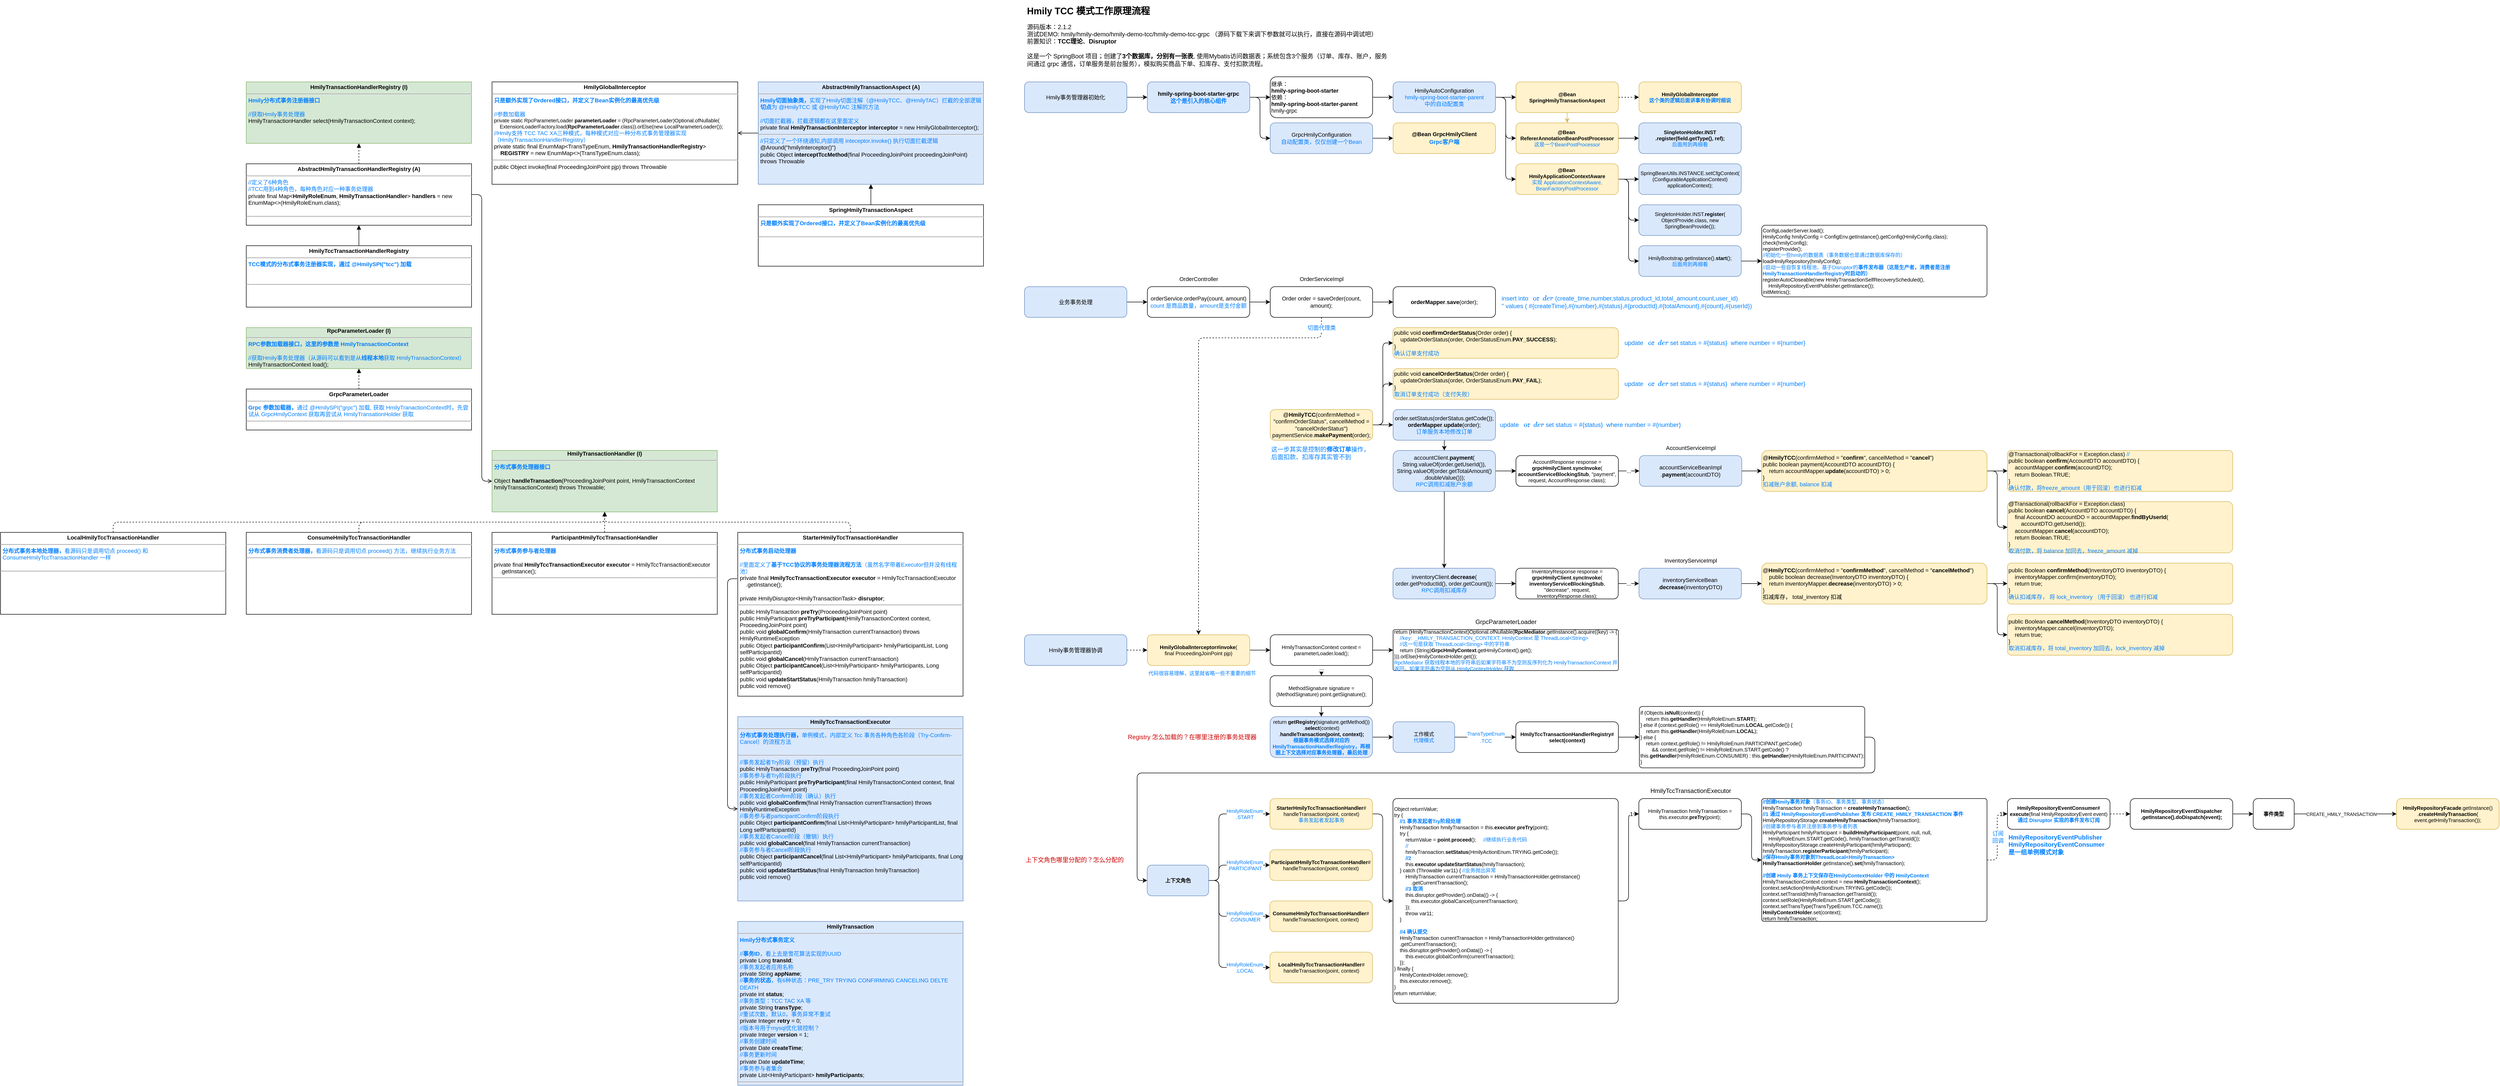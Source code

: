 <mxfile version="21.6.5" type="device" pages="2">
  <diagram name="hmily" id="uB3T4hW82Nwa9GDvWSnv">
    <mxGraphModel dx="3628" dy="703" grid="1" gridSize="10" guides="1" tooltips="1" connect="1" arrows="1" fold="1" page="1" pageScale="1" pageWidth="827" pageHeight="1169" math="0" shadow="0">
      <root>
        <mxCell id="0" />
        <mxCell id="1" parent="0" />
        <mxCell id="b_DPwCItqDpnZili3_qI-1" value="&lt;h1 style=&quot;font-size: 18px;&quot;&gt;&lt;font style=&quot;font-size: 18px;&quot;&gt;Hmily TCC 模式工作原理流程&lt;/font&gt;&lt;/h1&gt;&lt;div style=&quot;font-size: 12px;&quot;&gt;&lt;div style=&quot;&quot;&gt;&lt;font style=&quot;font-size: 12px;&quot;&gt;源码版本：2.1.2&lt;/font&gt;&lt;/div&gt;&lt;/div&gt;&lt;div style=&quot;font-size: 12px;&quot;&gt;测试DEMO: hmily/hmily-demo/hmily-demo-tcc/hmily-demo-tcc-grpc （源码下载下来调下参数就可以执行，直接在源码中调试吧）&lt;/div&gt;&lt;div style=&quot;font-size: 12px;&quot;&gt;前置知识：&lt;b&gt;TCC理论&lt;/b&gt;、&lt;b&gt;Disruptor&lt;/b&gt;&lt;/div&gt;&lt;div style=&quot;font-size: 12px;&quot;&gt;&lt;br&gt;&lt;/div&gt;&lt;div style=&quot;font-size: 12px;&quot;&gt;这是一个 SpringBoot 项目；创建了&lt;b&gt;3个数据库，分别有一张表&lt;/b&gt;, 使用Mybatis访问数据表；系统包含3个服务（订单、库存、账户，服务间通过 grpc 通信，订单服务是前台服务），模拟购买商品下单、扣库存、支付扣款流程。&lt;/div&gt;&lt;div style=&quot;font-size: 12px;&quot;&gt;&lt;br&gt;&lt;/div&gt;" style="text;html=1;strokeColor=none;fillColor=none;spacing=5;spacingTop=-20;whiteSpace=wrap;overflow=hidden;rounded=0;fontSize=16;" parent="1" vertex="1">
          <mxGeometry x="40" y="10" width="720" height="130" as="geometry" />
        </mxCell>
        <mxCell id="b_DPwCItqDpnZili3_qI-6" style="edgeStyle=orthogonalEdgeStyle;rounded=1;orthogonalLoop=1;jettySize=auto;html=1;exitX=1;exitY=0.5;exitDx=0;exitDy=0;" parent="1" source="b_DPwCItqDpnZili3_qI-2" target="b_DPwCItqDpnZili3_qI-5" edge="1">
          <mxGeometry relative="1" as="geometry" />
        </mxCell>
        <mxCell id="b_DPwCItqDpnZili3_qI-2" value="业务事务处理" style="rounded=1;whiteSpace=wrap;html=1;fontSize=11;fillColor=#dae8fc;strokeColor=#6c8ebf;" parent="1" vertex="1">
          <mxGeometry x="40" y="560" width="200" height="60" as="geometry" />
        </mxCell>
        <mxCell id="b_DPwCItqDpnZili3_qI-3" value="OrderController" style="text;html=1;align=center;verticalAlign=middle;resizable=0;points=[];autosize=1;strokeColor=none;fillColor=none;fontSize=11;" parent="1" vertex="1">
          <mxGeometry x="330" y="530" width="100" height="30" as="geometry" />
        </mxCell>
        <mxCell id="b_DPwCItqDpnZili3_qI-60" value="" style="edgeStyle=orthogonalEdgeStyle;rounded=1;orthogonalLoop=1;jettySize=auto;html=1;" parent="1" source="b_DPwCItqDpnZili3_qI-4" target="b_DPwCItqDpnZili3_qI-59" edge="1">
          <mxGeometry relative="1" as="geometry" />
        </mxCell>
        <mxCell id="b_DPwCItqDpnZili3_qI-4" value="Hmily事务管理器初始化" style="rounded=1;whiteSpace=wrap;html=1;fontSize=11;fillColor=#dae8fc;strokeColor=#6c8ebf;" parent="1" vertex="1">
          <mxGeometry x="40" y="160" width="200" height="60" as="geometry" />
        </mxCell>
        <mxCell id="b_DPwCItqDpnZili3_qI-8" value="" style="edgeStyle=orthogonalEdgeStyle;rounded=1;orthogonalLoop=1;jettySize=auto;html=1;fontSize=11;" parent="1" source="b_DPwCItqDpnZili3_qI-5" target="b_DPwCItqDpnZili3_qI-7" edge="1">
          <mxGeometry relative="1" as="geometry" />
        </mxCell>
        <mxCell id="b_DPwCItqDpnZili3_qI-5" value="orderService.orderPay(count, amount)&lt;br style=&quot;font-size: 11px;&quot;&gt;&lt;font color=&quot;#007fff&quot; style=&quot;font-size: 11px;&quot;&gt;count 是商品数量，amount是支付金额&lt;/font&gt;" style="rounded=1;whiteSpace=wrap;html=1;fontSize=11;" parent="1" vertex="1">
          <mxGeometry x="280" y="560" width="200" height="60" as="geometry" />
        </mxCell>
        <mxCell id="b_DPwCItqDpnZili3_qI-12" value="" style="edgeStyle=orthogonalEdgeStyle;rounded=1;orthogonalLoop=1;jettySize=auto;html=1;fontSize=11;" parent="1" source="b_DPwCItqDpnZili3_qI-7" target="b_DPwCItqDpnZili3_qI-11" edge="1">
          <mxGeometry relative="1" as="geometry" />
        </mxCell>
        <mxCell id="b_DPwCItqDpnZili3_qI-88" style="edgeStyle=orthogonalEdgeStyle;rounded=1;orthogonalLoop=1;jettySize=auto;html=1;exitX=0.5;exitY=1;exitDx=0;exitDy=0;entryX=0.5;entryY=0;entryDx=0;entryDy=0;dashed=1;" parent="1" source="b_DPwCItqDpnZili3_qI-7" target="b_DPwCItqDpnZili3_qI-86" edge="1">
          <mxGeometry relative="1" as="geometry">
            <Array as="points">
              <mxPoint x="620" y="660" />
              <mxPoint x="380" y="660" />
            </Array>
          </mxGeometry>
        </mxCell>
        <mxCell id="b_DPwCItqDpnZili3_qI-143" value="&lt;font color=&quot;#007fff&quot;&gt;切面代理类&lt;/font&gt;" style="edgeLabel;html=1;align=center;verticalAlign=middle;resizable=0;points=[];" parent="b_DPwCItqDpnZili3_qI-88" vertex="1" connectable="0">
          <mxGeometry x="-0.951" y="1" relative="1" as="geometry">
            <mxPoint x="-1" y="-1" as="offset" />
          </mxGeometry>
        </mxCell>
        <mxCell id="b_DPwCItqDpnZili3_qI-7" value="Order order = saveOrder(count, amount);" style="rounded=1;whiteSpace=wrap;html=1;fontSize=11;" parent="1" vertex="1">
          <mxGeometry x="520" y="560" width="200" height="60" as="geometry" />
        </mxCell>
        <mxCell id="b_DPwCItqDpnZili3_qI-15" value="" style="edgeStyle=orthogonalEdgeStyle;rounded=1;orthogonalLoop=1;jettySize=auto;html=1;" parent="1" source="b_DPwCItqDpnZili3_qI-9" target="b_DPwCItqDpnZili3_qI-14" edge="1">
          <mxGeometry relative="1" as="geometry" />
        </mxCell>
        <mxCell id="b_DPwCItqDpnZili3_qI-45" style="edgeStyle=orthogonalEdgeStyle;rounded=1;orthogonalLoop=1;jettySize=auto;html=1;exitX=1;exitY=0.5;exitDx=0;exitDy=0;entryX=0;entryY=0.5;entryDx=0;entryDy=0;" parent="1" source="b_DPwCItqDpnZili3_qI-9" target="b_DPwCItqDpnZili3_qI-44" edge="1">
          <mxGeometry relative="1" as="geometry" />
        </mxCell>
        <mxCell id="b_DPwCItqDpnZili3_qI-46" style="edgeStyle=orthogonalEdgeStyle;rounded=1;orthogonalLoop=1;jettySize=auto;html=1;exitX=1;exitY=0.5;exitDx=0;exitDy=0;entryX=0;entryY=0.5;entryDx=0;entryDy=0;" parent="1" source="b_DPwCItqDpnZili3_qI-9" target="b_DPwCItqDpnZili3_qI-43" edge="1">
          <mxGeometry relative="1" as="geometry" />
        </mxCell>
        <mxCell id="b_DPwCItqDpnZili3_qI-9" value="@&lt;b&gt;HmilyTCC&lt;/b&gt;(confirmMethod = &quot;confirmOrderStatus&quot;, cancelMethod = &quot;cancelOrderStatus&quot;)&lt;br&gt;paymentService.&lt;b&gt;makePayment&lt;/b&gt;(order);" style="rounded=1;whiteSpace=wrap;html=1;fontSize=11;fillColor=#fff2cc;strokeColor=#d6b656;" parent="1" vertex="1">
          <mxGeometry x="520" y="800" width="200" height="60" as="geometry" />
        </mxCell>
        <mxCell id="b_DPwCItqDpnZili3_qI-11" value="&lt;b&gt;orderMapper&lt;/b&gt;.&lt;b&gt;save&lt;/b&gt;(order);" style="rounded=1;whiteSpace=wrap;html=1;fontSize=11;" parent="1" vertex="1">
          <mxGeometry x="760" y="560" width="200" height="60" as="geometry" />
        </mxCell>
        <mxCell id="b_DPwCItqDpnZili3_qI-13" value="OrderServiceImpl" style="text;html=1;align=center;verticalAlign=middle;resizable=0;points=[];autosize=1;strokeColor=none;fillColor=none;fontSize=11;" parent="1" vertex="1">
          <mxGeometry x="565" y="530" width="110" height="30" as="geometry" />
        </mxCell>
        <mxCell id="b_DPwCItqDpnZili3_qI-17" value="" style="edgeStyle=orthogonalEdgeStyle;rounded=1;orthogonalLoop=1;jettySize=auto;html=1;" parent="1" source="b_DPwCItqDpnZili3_qI-14" target="b_DPwCItqDpnZili3_qI-16" edge="1">
          <mxGeometry relative="1" as="geometry" />
        </mxCell>
        <mxCell id="b_DPwCItqDpnZili3_qI-14" value="order.setStatus(orderStatus.getCode());&lt;br&gt;&lt;b&gt;orderMapper&lt;/b&gt;.&lt;b&gt;update&lt;/b&gt;(order);&lt;br&gt;&lt;font color=&quot;#007fff&quot;&gt;订单服务本地修改订单&lt;br&gt;&lt;/font&gt;" style="rounded=1;whiteSpace=wrap;html=1;fontSize=11;fillColor=#dae8fc;strokeColor=#6c8ebf;" parent="1" vertex="1">
          <mxGeometry x="760" y="800" width="200" height="60" as="geometry" />
        </mxCell>
        <mxCell id="b_DPwCItqDpnZili3_qI-19" value="" style="edgeStyle=orthogonalEdgeStyle;rounded=1;orthogonalLoop=1;jettySize=auto;html=1;" parent="1" source="b_DPwCItqDpnZili3_qI-16" target="b_DPwCItqDpnZili3_qI-18" edge="1">
          <mxGeometry relative="1" as="geometry" />
        </mxCell>
        <mxCell id="b_DPwCItqDpnZili3_qI-23" style="edgeStyle=orthogonalEdgeStyle;rounded=1;orthogonalLoop=1;jettySize=auto;html=1;exitX=1;exitY=0.5;exitDx=0;exitDy=0;" parent="1" source="b_DPwCItqDpnZili3_qI-16" target="b_DPwCItqDpnZili3_qI-20" edge="1">
          <mxGeometry relative="1" as="geometry" />
        </mxCell>
        <mxCell id="b_DPwCItqDpnZili3_qI-16" value="accountClient.&lt;b&gt;payment&lt;/b&gt;(&lt;br&gt;String.valueOf(order.getUserId()), String.valueOf(order.getTotalAmount()&lt;br&gt;.doubleValue()));&lt;br&gt;&lt;font color=&quot;#007fff&quot;&gt;RPC调用扣减账户余额&lt;/font&gt;" style="rounded=1;whiteSpace=wrap;html=1;fontSize=11;fillColor=#dae8fc;strokeColor=#6c8ebf;" parent="1" vertex="1">
          <mxGeometry x="760" y="880" width="200" height="80" as="geometry" />
        </mxCell>
        <mxCell id="b_DPwCItqDpnZili3_qI-25" value="" style="edgeStyle=orthogonalEdgeStyle;rounded=1;orthogonalLoop=1;jettySize=auto;html=1;" parent="1" source="b_DPwCItqDpnZili3_qI-18" target="b_DPwCItqDpnZili3_qI-24" edge="1">
          <mxGeometry relative="1" as="geometry" />
        </mxCell>
        <mxCell id="b_DPwCItqDpnZili3_qI-18" value="inventoryClient.&lt;b&gt;decrease&lt;/b&gt;(&lt;br&gt;order.getProductId(), order.getCount());&lt;br&gt;&lt;font color=&quot;#007fff&quot;&gt;RPC调用扣减库存&lt;/font&gt;" style="rounded=1;whiteSpace=wrap;html=1;fontSize=11;fillColor=#dae8fc;strokeColor=#6c8ebf;" parent="1" vertex="1">
          <mxGeometry x="759.75" y="1110" width="200" height="60" as="geometry" />
        </mxCell>
        <mxCell id="b_DPwCItqDpnZili3_qI-27" value="" style="edgeStyle=orthogonalEdgeStyle;rounded=1;orthogonalLoop=1;jettySize=auto;html=1;" parent="1" source="b_DPwCItqDpnZili3_qI-20" target="b_DPwCItqDpnZili3_qI-26" edge="1">
          <mxGeometry relative="1" as="geometry" />
        </mxCell>
        <mxCell id="b_DPwCItqDpnZili3_qI-28" value="..." style="edgeLabel;html=1;align=center;verticalAlign=middle;resizable=0;points=[];" parent="b_DPwCItqDpnZili3_qI-27" vertex="1" connectable="0">
          <mxGeometry x="-0.024" y="-2" relative="1" as="geometry">
            <mxPoint y="-2" as="offset" />
          </mxGeometry>
        </mxCell>
        <mxCell id="b_DPwCItqDpnZili3_qI-20" value="AccountResponse response = &lt;b style=&quot;font-size: 10px;&quot;&gt;grpcHmilyClient&lt;/b&gt;.&lt;b style=&quot;font-size: 10px;&quot;&gt;syncInvoke&lt;/b&gt;(&lt;br style=&quot;font-size: 10px;&quot;&gt;&lt;b&gt;accountServiceBlockingStub&lt;/b&gt;, &quot;payment&quot;, request, AccountResponse.class);" style="rounded=1;whiteSpace=wrap;html=1;fontSize=10;" parent="1" vertex="1">
          <mxGeometry x="1000" y="890" width="200" height="60" as="geometry" />
        </mxCell>
        <mxCell id="b_DPwCItqDpnZili3_qI-24" value="InventoryResponse response = &lt;b&gt;grpcHmilyClient&lt;/b&gt;.&lt;b&gt;syncInvoke&lt;/b&gt;(&lt;br style=&quot;font-size: 10px;&quot;&gt;&lt;b&gt;inventoryServiceBlockingStub&lt;/b&gt;, &quot;decrease&quot;, request, InventoryResponse.class);" style="rounded=1;whiteSpace=wrap;html=1;fontSize=10;" parent="1" vertex="1">
          <mxGeometry x="999.75" y="1110" width="200" height="60" as="geometry" />
        </mxCell>
        <mxCell id="b_DPwCItqDpnZili3_qI-35" value="" style="edgeStyle=orthogonalEdgeStyle;rounded=1;orthogonalLoop=1;jettySize=auto;html=1;" parent="1" source="b_DPwCItqDpnZili3_qI-26" target="b_DPwCItqDpnZili3_qI-34" edge="1">
          <mxGeometry relative="1" as="geometry" />
        </mxCell>
        <mxCell id="b_DPwCItqDpnZili3_qI-26" value="accountServiceBeanImpl&lt;br style=&quot;font-size: 11px;&quot;&gt;.&lt;b&gt;payment&lt;/b&gt;(accountDTO)" style="rounded=1;whiteSpace=wrap;html=1;fontSize=11;fillColor=#dae8fc;strokeColor=#6c8ebf;" parent="1" vertex="1">
          <mxGeometry x="1241" y="890" width="200" height="60" as="geometry" />
        </mxCell>
        <mxCell id="b_DPwCItqDpnZili3_qI-30" value="" style="edgeStyle=orthogonalEdgeStyle;rounded=1;orthogonalLoop=1;jettySize=auto;html=1;exitX=1;exitY=0.5;exitDx=0;exitDy=0;" parent="1" source="b_DPwCItqDpnZili3_qI-24" target="b_DPwCItqDpnZili3_qI-32" edge="1">
          <mxGeometry relative="1" as="geometry">
            <mxPoint x="1209.75" y="1139.5" as="sourcePoint" />
            <mxPoint x="1250.75" y="1139.5" as="targetPoint" />
          </mxGeometry>
        </mxCell>
        <mxCell id="b_DPwCItqDpnZili3_qI-31" value="..." style="edgeLabel;html=1;align=center;verticalAlign=middle;resizable=0;points=[];" parent="b_DPwCItqDpnZili3_qI-30" vertex="1" connectable="0">
          <mxGeometry x="-0.024" y="-2" relative="1" as="geometry">
            <mxPoint y="-2" as="offset" />
          </mxGeometry>
        </mxCell>
        <mxCell id="b_DPwCItqDpnZili3_qI-48" value="" style="edgeStyle=orthogonalEdgeStyle;rounded=1;orthogonalLoop=1;jettySize=auto;html=1;" parent="1" source="b_DPwCItqDpnZili3_qI-32" target="b_DPwCItqDpnZili3_qI-47" edge="1">
          <mxGeometry relative="1" as="geometry" />
        </mxCell>
        <mxCell id="b_DPwCItqDpnZili3_qI-32" value="inventoryServiceBean&lt;br&gt;.&lt;b&gt;decrease&lt;/b&gt;(inventoryDTO)" style="rounded=1;whiteSpace=wrap;html=1;fontSize=11;fillColor=#dae8fc;strokeColor=#6c8ebf;" parent="1" vertex="1">
          <mxGeometry x="1240.25" y="1110" width="200" height="60" as="geometry" />
        </mxCell>
        <mxCell id="b_DPwCItqDpnZili3_qI-33" value="AccountServiceImpl" style="text;html=1;align=center;verticalAlign=middle;resizable=0;points=[];autosize=1;strokeColor=none;fillColor=none;fontSize=11;" parent="1" vertex="1">
          <mxGeometry x="1281" y="860" width="120" height="30" as="geometry" />
        </mxCell>
        <mxCell id="b_DPwCItqDpnZili3_qI-37" value="" style="edgeStyle=orthogonalEdgeStyle;rounded=1;orthogonalLoop=1;jettySize=auto;html=1;" parent="1" source="b_DPwCItqDpnZili3_qI-34" target="b_DPwCItqDpnZili3_qI-36" edge="1">
          <mxGeometry relative="1" as="geometry" />
        </mxCell>
        <mxCell id="b_DPwCItqDpnZili3_qI-40" style="edgeStyle=orthogonalEdgeStyle;rounded=1;orthogonalLoop=1;jettySize=auto;html=1;exitX=1;exitY=0.5;exitDx=0;exitDy=0;entryX=0;entryY=0.5;entryDx=0;entryDy=0;" parent="1" source="b_DPwCItqDpnZili3_qI-34" target="b_DPwCItqDpnZili3_qI-39" edge="1">
          <mxGeometry relative="1" as="geometry" />
        </mxCell>
        <mxCell id="b_DPwCItqDpnZili3_qI-34" value="&lt;div&gt;@&lt;b&gt;HmilyTCC&lt;/b&gt;(confirmMethod = &quot;&lt;b&gt;confirm&lt;/b&gt;&quot;, cancelMethod = &quot;&lt;b&gt;cancel&lt;/b&gt;&quot;)&lt;/div&gt;&lt;div&gt;public boolean payment(AccountDTO accountDTO) {&lt;/div&gt;&lt;div&gt;&amp;nbsp; &amp;nbsp; return accountMapper.&lt;b&gt;update&lt;/b&gt;(accountDTO) &amp;gt; 0;&lt;/div&gt;&lt;div&gt;}&lt;/div&gt;&lt;div&gt;&lt;font color=&quot;#007fff&quot;&gt;扣减账户余额, balance 扣减&lt;/font&gt;&lt;/div&gt;" style="rounded=1;whiteSpace=wrap;html=1;fontSize=11;align=left;fillColor=#fff2cc;strokeColor=#d6b656;" parent="1" vertex="1">
          <mxGeometry x="1480" y="880" width="440" height="80" as="geometry" />
        </mxCell>
        <mxCell id="b_DPwCItqDpnZili3_qI-36" value="@Transactional(rollbackFor = Exception.class) &lt;font color=&quot;#007fff&quot;&gt;//&lt;/font&gt;&lt;div&gt;&lt;div&gt;public boolean &lt;b&gt;confirm&lt;/b&gt;(AccountDTO accountDTO) {&lt;/div&gt;&lt;div&gt;&amp;nbsp; &amp;nbsp; accountMapper.&lt;b&gt;confirm&lt;/b&gt;(accountDTO);&lt;/div&gt;&lt;div&gt;&lt;span style=&quot;background-color: initial;&quot;&gt;&amp;nbsp; &amp;nbsp; return Boolean.TRUE;&lt;/span&gt;&lt;/div&gt;&lt;div&gt;}&lt;/div&gt;&lt;/div&gt;&lt;div&gt;&lt;font color=&quot;#007fff&quot;&gt;确认付款，将freeze_amount（用于回滚）也进行扣减&lt;/font&gt;&lt;/div&gt;" style="rounded=1;whiteSpace=wrap;html=1;fontSize=11;align=left;fillColor=#fff2cc;strokeColor=#d6b656;arcSize=9;" parent="1" vertex="1">
          <mxGeometry x="1960" y="880" width="440" height="80" as="geometry" />
        </mxCell>
        <mxCell id="b_DPwCItqDpnZili3_qI-39" value="&lt;div&gt;@Transactional(rollbackFor = Exception.class)&lt;/div&gt;&lt;div&gt;public boolean &lt;b&gt;cancel&lt;/b&gt;(AccountDTO accountDTO) {&lt;/div&gt;&lt;div&gt;&amp;nbsp; &amp;nbsp; final AccountDO accountDO = accountMapper.&lt;b&gt;findByUserId&lt;/b&gt;(&lt;/div&gt;&lt;div&gt;&lt;span style=&quot;white-space: pre;&quot;&gt;&#x9;&lt;/span&gt;accountDTO.getUserId());&lt;/div&gt;&lt;div&gt;&amp;nbsp; &amp;nbsp; accountMapper.&lt;b&gt;cancel&lt;/b&gt;(accountDTO);&lt;/div&gt;&lt;div&gt;&amp;nbsp; &amp;nbsp; return Boolean.TRUE;&lt;/div&gt;&lt;div&gt;}&lt;/div&gt;&lt;div&gt;&lt;font color=&quot;#007fff&quot;&gt;取消付款，将 balance 加回去，freeze_amount 减掉&lt;/font&gt;&lt;/div&gt;" style="rounded=1;whiteSpace=wrap;html=1;fontSize=11;align=left;fillColor=#fff2cc;strokeColor=#d6b656;arcSize=10;" parent="1" vertex="1">
          <mxGeometry x="1960" y="980" width="440" height="100" as="geometry" />
        </mxCell>
        <mxCell id="b_DPwCItqDpnZili3_qI-42" value="&lt;font color=&quot;#007fff&quot;&gt;这一步其实是控制的&lt;b&gt;修改订单&lt;/b&gt;操作，&lt;br&gt;后面扣款、扣库存其实管不到&lt;/font&gt;" style="text;html=1;align=left;verticalAlign=middle;resizable=0;points=[];autosize=1;strokeColor=none;fillColor=none;" parent="1" vertex="1">
          <mxGeometry x="520" y="865" width="220" height="40" as="geometry" />
        </mxCell>
        <mxCell id="b_DPwCItqDpnZili3_qI-43" value="&lt;div style=&quot;&quot;&gt;public void &lt;b&gt;confirmOrderStatus&lt;/b&gt;(Order order) {&lt;/div&gt;&lt;div style=&quot;&quot;&gt;&amp;nbsp; &amp;nbsp; updateOrderStatus(order, OrderStatusEnum.&lt;b&gt;PAY_SUCCESS&lt;/b&gt;);&lt;/div&gt;}&lt;br&gt;&lt;font color=&quot;#007fff&quot;&gt;确认订单支付成功&lt;/font&gt;" style="rounded=1;whiteSpace=wrap;html=1;fontSize=11;fillColor=#fff2cc;strokeColor=#d6b656;align=left;" parent="1" vertex="1">
          <mxGeometry x="759.75" y="640" width="440.25" height="60" as="geometry" />
        </mxCell>
        <mxCell id="b_DPwCItqDpnZili3_qI-44" value="&lt;div&gt;public void &lt;b&gt;cancelOrderStatus&lt;/b&gt;(Order order) {&lt;/div&gt;&lt;div&gt;&amp;nbsp; &amp;nbsp; updateOrderStatus(order, OrderStatusEnum.&lt;b&gt;PAY_FAIL&lt;/b&gt;);&lt;/div&gt;&lt;div&gt;}&lt;/div&gt;&lt;font color=&quot;#007fff&quot;&gt;取消订单支付成功（支付失败）&lt;/font&gt;" style="rounded=1;whiteSpace=wrap;html=1;fontSize=11;fillColor=#fff2cc;strokeColor=#d6b656;align=left;" parent="1" vertex="1">
          <mxGeometry x="760" y="720" width="440" height="60" as="geometry" />
        </mxCell>
        <mxCell id="b_DPwCItqDpnZili3_qI-52" style="edgeStyle=orthogonalEdgeStyle;rounded=1;orthogonalLoop=1;jettySize=auto;html=1;exitX=1;exitY=0.5;exitDx=0;exitDy=0;entryX=0;entryY=0.5;entryDx=0;entryDy=0;" parent="1" source="b_DPwCItqDpnZili3_qI-47" target="b_DPwCItqDpnZili3_qI-50" edge="1">
          <mxGeometry relative="1" as="geometry" />
        </mxCell>
        <mxCell id="b_DPwCItqDpnZili3_qI-53" style="edgeStyle=orthogonalEdgeStyle;rounded=1;orthogonalLoop=1;jettySize=auto;html=1;exitX=1;exitY=0.5;exitDx=0;exitDy=0;entryX=0;entryY=0.5;entryDx=0;entryDy=0;" parent="1" source="b_DPwCItqDpnZili3_qI-47" target="b_DPwCItqDpnZili3_qI-51" edge="1">
          <mxGeometry relative="1" as="geometry" />
        </mxCell>
        <mxCell id="b_DPwCItqDpnZili3_qI-47" value="&lt;div&gt;@&lt;b&gt;HmilyTCC&lt;/b&gt;(confirmMethod = &quot;&lt;b&gt;confirmMethod&lt;/b&gt;&quot;, cancelMethod = &quot;&lt;b&gt;cancelMethod&lt;/b&gt;&quot;)&lt;/div&gt;&lt;div&gt;&amp;nbsp; &amp;nbsp; public boolean decrease(InventoryDTO inventoryDTO) {&lt;/div&gt;&lt;div&gt;&amp;nbsp; &amp;nbsp; return inventoryMapper.&lt;b&gt;decrease&lt;/b&gt;(inventoryDTO) &amp;gt; 0;&lt;/div&gt;&lt;div&gt;}&lt;/div&gt;&lt;div&gt;扣减库存， total_inventory 扣减&lt;/div&gt;" style="rounded=1;whiteSpace=wrap;html=1;fontSize=11;fillColor=#fff2cc;strokeColor=#d6b656;align=left;" parent="1" vertex="1">
          <mxGeometry x="1480" y="1100" width="440" height="80" as="geometry" />
        </mxCell>
        <mxCell id="b_DPwCItqDpnZili3_qI-49" value="InventoryServiceImpl" style="text;html=1;align=center;verticalAlign=middle;resizable=0;points=[];autosize=1;strokeColor=none;fillColor=none;fontSize=11;" parent="1" vertex="1">
          <mxGeometry x="1276" y="1080" width="130" height="30" as="geometry" />
        </mxCell>
        <mxCell id="b_DPwCItqDpnZili3_qI-50" value="&lt;div&gt;public Boolean &lt;b&gt;confirmMethod&lt;/b&gt;(InventoryDTO inventoryDTO) {&lt;/div&gt;&lt;div&gt;&amp;nbsp; &amp;nbsp; inventoryMapper.confirm(inventoryDTO);&lt;/div&gt;&lt;div&gt;&amp;nbsp; &amp;nbsp; return true;&lt;/div&gt;&lt;div&gt;}&lt;/div&gt;&lt;div&gt;&lt;font color=&quot;#007fff&quot;&gt;确认扣减库存， 将 lock_inventory （用于回滚） 也进行扣减&lt;/font&gt;&lt;/div&gt;" style="rounded=1;whiteSpace=wrap;html=1;fontSize=11;align=left;fillColor=#fff2cc;strokeColor=#d6b656;arcSize=9;" parent="1" vertex="1">
          <mxGeometry x="1960" y="1100" width="440" height="80" as="geometry" />
        </mxCell>
        <mxCell id="b_DPwCItqDpnZili3_qI-51" value="&lt;div&gt;&lt;div&gt;public Boolean &lt;b&gt;cancelMethod&lt;/b&gt;(InventoryDTO inventoryDTO) {&lt;/div&gt;&lt;div&gt;&amp;nbsp; &amp;nbsp; inventoryMapper.cancel(inventoryDTO);&lt;/div&gt;&lt;div&gt;&amp;nbsp; &amp;nbsp; return true;&lt;/div&gt;&lt;div&gt;}&lt;/div&gt;&lt;/div&gt;&lt;div&gt;&lt;font color=&quot;#007fff&quot;&gt;取消扣减库存，将 total_inventory 加回去，lock_inventory 减掉&lt;/font&gt;&lt;/div&gt;" style="rounded=1;whiteSpace=wrap;html=1;fontSize=11;align=left;fillColor=#fff2cc;strokeColor=#d6b656;arcSize=10;" parent="1" vertex="1">
          <mxGeometry x="1960" y="1200" width="440" height="80" as="geometry" />
        </mxCell>
        <mxCell id="b_DPwCItqDpnZili3_qI-54" value="&lt;div&gt;&lt;font color=&quot;#007fff&quot;&gt;insert into `order` (create_time,number,status,product_id,total_amount,count,user_id)&amp;nbsp;&lt;/font&gt;&lt;/div&gt;&lt;div&gt;&lt;font color=&quot;#007fff&quot;&gt;&quot; values ( #{createTime},#{number},#{status},#{productId},#{totalAmount},#{count},#{userId})&lt;/font&gt;&lt;/div&gt;" style="text;html=1;align=left;verticalAlign=middle;resizable=0;points=[];autosize=1;strokeColor=none;fillColor=none;" parent="1" vertex="1">
          <mxGeometry x="970" y="570" width="510" height="40" as="geometry" />
        </mxCell>
        <mxCell id="b_DPwCItqDpnZili3_qI-55" value="&lt;font color=&quot;#007fff&quot;&gt;update `order` set status = #{status}&amp;nbsp; where number = #{number}&lt;/font&gt;" style="text;html=1;align=left;verticalAlign=middle;resizable=0;points=[];autosize=1;strokeColor=none;fillColor=none;" parent="1" vertex="1">
          <mxGeometry x="1210" y="655" width="370" height="30" as="geometry" />
        </mxCell>
        <mxCell id="b_DPwCItqDpnZili3_qI-56" value="&lt;font color=&quot;#007fff&quot;&gt;update `order` set status = #{status}&amp;nbsp; where number = #{number}&lt;/font&gt;" style="text;html=1;align=center;verticalAlign=middle;resizable=0;points=[];autosize=1;strokeColor=none;fillColor=none;" parent="1" vertex="1">
          <mxGeometry x="960" y="815" width="370" height="30" as="geometry" />
        </mxCell>
        <mxCell id="b_DPwCItqDpnZili3_qI-57" value="&lt;font color=&quot;#007fff&quot;&gt;update `order` set status = #{status}&amp;nbsp; where number = #{number}&lt;/font&gt;" style="text;html=1;align=left;verticalAlign=middle;resizable=0;points=[];autosize=1;strokeColor=none;fillColor=none;" parent="1" vertex="1">
          <mxGeometry x="1210" y="735" width="370" height="30" as="geometry" />
        </mxCell>
        <mxCell id="b_DPwCItqDpnZili3_qI-87" style="edgeStyle=orthogonalEdgeStyle;rounded=1;orthogonalLoop=1;jettySize=auto;html=1;exitX=1;exitY=0.5;exitDx=0;exitDy=0;entryX=0;entryY=0.5;entryDx=0;entryDy=0;dashed=1;" parent="1" source="b_DPwCItqDpnZili3_qI-58" target="b_DPwCItqDpnZili3_qI-86" edge="1">
          <mxGeometry relative="1" as="geometry" />
        </mxCell>
        <mxCell id="b_DPwCItqDpnZili3_qI-58" value="Hmily事务管理器协调" style="rounded=1;whiteSpace=wrap;html=1;fontSize=11;fillColor=#dae8fc;strokeColor=#6c8ebf;" parent="1" vertex="1">
          <mxGeometry x="40" y="1240" width="200" height="60" as="geometry" />
        </mxCell>
        <mxCell id="b_DPwCItqDpnZili3_qI-62" value="" style="edgeStyle=orthogonalEdgeStyle;rounded=1;orthogonalLoop=1;jettySize=auto;html=1;" parent="1" source="b_DPwCItqDpnZili3_qI-59" target="b_DPwCItqDpnZili3_qI-61" edge="1">
          <mxGeometry relative="1" as="geometry" />
        </mxCell>
        <mxCell id="b_DPwCItqDpnZili3_qI-72" style="edgeStyle=orthogonalEdgeStyle;rounded=1;orthogonalLoop=1;jettySize=auto;html=1;exitX=1;exitY=0.5;exitDx=0;exitDy=0;entryX=0;entryY=0.5;entryDx=0;entryDy=0;" parent="1" source="b_DPwCItqDpnZili3_qI-59" target="b_DPwCItqDpnZili3_qI-64" edge="1">
          <mxGeometry relative="1" as="geometry" />
        </mxCell>
        <mxCell id="b_DPwCItqDpnZili3_qI-59" value="&lt;b&gt;hmily-spring-boot-starter-grpc&lt;br&gt;&lt;font color=&quot;#007fff&quot;&gt;这个是引入的核心组件&lt;/font&gt;&lt;br&gt;&lt;/b&gt;" style="rounded=1;whiteSpace=wrap;html=1;fontSize=11;fillColor=#dae8fc;strokeColor=#6c8ebf;" parent="1" vertex="1">
          <mxGeometry x="280" y="160" width="200" height="60" as="geometry" />
        </mxCell>
        <mxCell id="b_DPwCItqDpnZili3_qI-71" value="" style="edgeStyle=orthogonalEdgeStyle;rounded=1;orthogonalLoop=1;jettySize=auto;html=1;" parent="1" source="b_DPwCItqDpnZili3_qI-61" target="b_DPwCItqDpnZili3_qI-70" edge="1">
          <mxGeometry relative="1" as="geometry" />
        </mxCell>
        <mxCell id="b_DPwCItqDpnZili3_qI-61" value="继承：&lt;br&gt;&lt;b&gt;hmily-spring-boot-starter&lt;br&gt;&lt;/b&gt;依赖：&lt;br&gt;&lt;b&gt;hmily-spring-boot-starter-parent&lt;br&gt;&lt;/b&gt;hmily-grpc" style="rounded=1;whiteSpace=wrap;html=1;fontSize=11;align=left;" parent="1" vertex="1">
          <mxGeometry x="520" y="150" width="200" height="80" as="geometry" />
        </mxCell>
        <mxCell id="b_DPwCItqDpnZili3_qI-69" style="edgeStyle=orthogonalEdgeStyle;rounded=1;orthogonalLoop=1;jettySize=auto;html=1;exitX=1;exitY=0.5;exitDx=0;exitDy=0;" parent="1" source="b_DPwCItqDpnZili3_qI-64" target="b_DPwCItqDpnZili3_qI-68" edge="1">
          <mxGeometry relative="1" as="geometry" />
        </mxCell>
        <mxCell id="b_DPwCItqDpnZili3_qI-64" value="&lt;span style=&quot;font-weight: normal;&quot;&gt;&lt;span&gt;GrpcHmilyConfiguration&lt;/span&gt;&lt;br&gt;&lt;span&gt;&lt;font color=&quot;#007fff&quot;&gt;自动配置类，仅仅创建一个Bean&lt;/font&gt;&lt;/span&gt;&lt;/span&gt;" style="rounded=1;whiteSpace=wrap;html=1;fontSize=11;fillColor=#dae8fc;strokeColor=#6c8ebf;fontStyle=1" parent="1" vertex="1">
          <mxGeometry x="520" y="240" width="200" height="60" as="geometry" />
        </mxCell>
        <mxCell id="b_DPwCItqDpnZili3_qI-68" value="&lt;b&gt;@Bean&amp;nbsp;GrpcHmilyClient&lt;br&gt;&lt;font color=&quot;#007fff&quot;&gt;Grpc客户端&lt;/font&gt;&lt;/b&gt;&lt;span style=&quot;font-family: &amp;quot;JetBrains Mono&amp;quot;, monospace; font-size: 9.8pt; background-color: rgb(43, 43, 43); color: rgb(169, 183, 198);&quot;&gt;&lt;/span&gt;" style="rounded=1;whiteSpace=wrap;html=1;fontSize=11;fillColor=#fff2cc;strokeColor=#d6b656;" parent="1" vertex="1">
          <mxGeometry x="760" y="240" width="200" height="60" as="geometry" />
        </mxCell>
        <mxCell id="b_DPwCItqDpnZili3_qI-74" value="" style="edgeStyle=orthogonalEdgeStyle;rounded=1;orthogonalLoop=1;jettySize=auto;html=1;" parent="1" source="b_DPwCItqDpnZili3_qI-70" target="b_DPwCItqDpnZili3_qI-73" edge="1">
          <mxGeometry relative="1" as="geometry" />
        </mxCell>
        <mxCell id="b_DPwCItqDpnZili3_qI-79" style="edgeStyle=orthogonalEdgeStyle;rounded=1;orthogonalLoop=1;jettySize=auto;html=1;exitX=1;exitY=0.5;exitDx=0;exitDy=0;entryX=0;entryY=0.5;entryDx=0;entryDy=0;" parent="1" source="b_DPwCItqDpnZili3_qI-70" target="b_DPwCItqDpnZili3_qI-75" edge="1">
          <mxGeometry relative="1" as="geometry" />
        </mxCell>
        <mxCell id="b_DPwCItqDpnZili3_qI-80" style="edgeStyle=orthogonalEdgeStyle;rounded=1;orthogonalLoop=1;jettySize=auto;html=1;exitX=1;exitY=0.5;exitDx=0;exitDy=0;entryX=0;entryY=0.5;entryDx=0;entryDy=0;" parent="1" source="b_DPwCItqDpnZili3_qI-70" target="b_DPwCItqDpnZili3_qI-78" edge="1">
          <mxGeometry relative="1" as="geometry" />
        </mxCell>
        <mxCell id="b_DPwCItqDpnZili3_qI-70" value="HmilyAutoConfiguration&lt;br&gt;&lt;div style=&quot;&quot;&gt;&lt;font color=&quot;#007fff&quot;&gt;hmily-spring-boot-starter-parent&lt;/font&gt;&lt;/div&gt;&lt;div style=&quot;&quot;&gt;&lt;font color=&quot;#007fff&quot;&gt;中的自动配置类&lt;/font&gt;&lt;/div&gt;" style="rounded=1;whiteSpace=wrap;html=1;fontSize=11;align=center;fillColor=#dae8fc;strokeColor=#6c8ebf;" parent="1" vertex="1">
          <mxGeometry x="760" y="160" width="200" height="60" as="geometry" />
        </mxCell>
        <mxCell id="b_DPwCItqDpnZili3_qI-76" value="" style="edgeStyle=orthogonalEdgeStyle;rounded=1;orthogonalLoop=1;jettySize=auto;html=1;fillColor=#fff2cc;strokeColor=#d6b656;" parent="1" source="b_DPwCItqDpnZili3_qI-73" target="b_DPwCItqDpnZili3_qI-75" edge="1">
          <mxGeometry relative="1" as="geometry" />
        </mxCell>
        <mxCell id="b_DPwCItqDpnZili3_qI-85" value="" style="edgeStyle=orthogonalEdgeStyle;rounded=1;orthogonalLoop=1;jettySize=auto;html=1;dashed=1;" parent="1" source="b_DPwCItqDpnZili3_qI-73" target="b_DPwCItqDpnZili3_qI-84" edge="1">
          <mxGeometry relative="1" as="geometry" />
        </mxCell>
        <mxCell id="b_DPwCItqDpnZili3_qI-73" value="&lt;b style=&quot;font-size: 10px;&quot;&gt;@Bean &lt;br&gt;SpringHmilyTransactionAspect&lt;/b&gt;" style="rounded=1;whiteSpace=wrap;html=1;fontSize=10;align=center;fillColor=#fff2cc;strokeColor=#d6b656;" parent="1" vertex="1">
          <mxGeometry x="1000" y="160" width="200" height="60" as="geometry" />
        </mxCell>
        <mxCell id="b_DPwCItqDpnZili3_qI-93" value="" style="edgeStyle=orthogonalEdgeStyle;rounded=1;orthogonalLoop=1;jettySize=auto;html=1;" parent="1" source="b_DPwCItqDpnZili3_qI-75" target="b_DPwCItqDpnZili3_qI-92" edge="1">
          <mxGeometry relative="1" as="geometry" />
        </mxCell>
        <mxCell id="b_DPwCItqDpnZili3_qI-75" value="&lt;b style=&quot;font-size: 10px;&quot;&gt;@Bean&amp;nbsp;&lt;br&gt;&lt;/b&gt;&lt;b&gt;RefererAnnotationBeanPostProcessor&lt;/b&gt;&lt;br&gt;&lt;font style=&quot;&quot; color=&quot;#007fff&quot;&gt;这是一个BeanPostProcessor&lt;/font&gt;" style="rounded=1;whiteSpace=wrap;html=1;fontSize=10;align=center;fillColor=#fff2cc;strokeColor=#d6b656;" parent="1" vertex="1">
          <mxGeometry x="1000" y="240" width="200" height="60" as="geometry" />
        </mxCell>
        <mxCell id="b_DPwCItqDpnZili3_qI-96" value="" style="edgeStyle=orthogonalEdgeStyle;rounded=1;orthogonalLoop=1;jettySize=auto;html=1;" parent="1" source="b_DPwCItqDpnZili3_qI-78" target="b_DPwCItqDpnZili3_qI-95" edge="1">
          <mxGeometry relative="1" as="geometry" />
        </mxCell>
        <mxCell id="Jgbx7IJgLmi5tVRdjDKV-3" style="edgeStyle=orthogonalEdgeStyle;rounded=1;orthogonalLoop=1;jettySize=auto;html=1;exitX=1;exitY=0.5;exitDx=0;exitDy=0;entryX=0;entryY=0.5;entryDx=0;entryDy=0;" edge="1" parent="1" source="b_DPwCItqDpnZili3_qI-78" target="Jgbx7IJgLmi5tVRdjDKV-1">
          <mxGeometry relative="1" as="geometry" />
        </mxCell>
        <mxCell id="Jgbx7IJgLmi5tVRdjDKV-4" style="edgeStyle=orthogonalEdgeStyle;rounded=1;orthogonalLoop=1;jettySize=auto;html=1;exitX=1;exitY=0.5;exitDx=0;exitDy=0;entryX=0;entryY=0.5;entryDx=0;entryDy=0;" edge="1" parent="1" source="b_DPwCItqDpnZili3_qI-78" target="Jgbx7IJgLmi5tVRdjDKV-2">
          <mxGeometry relative="1" as="geometry" />
        </mxCell>
        <mxCell id="b_DPwCItqDpnZili3_qI-78" value="&lt;b style=&quot;font-size: 10px;&quot;&gt;@Bean&amp;nbsp;&lt;br&gt;&lt;/b&gt;&lt;b&gt;HmilyApplicationContextAware&lt;/b&gt;&lt;br&gt;&lt;font color=&quot;#007fff&quot;&gt;实现 ApplicationContextAware, BeanFactoryPostProcessor&lt;br&gt;&lt;/font&gt;" style="rounded=1;whiteSpace=wrap;html=1;fontSize=10;align=center;fillColor=#fff2cc;strokeColor=#d6b656;" parent="1" vertex="1">
          <mxGeometry x="999.75" y="320" width="200" height="60" as="geometry" />
        </mxCell>
        <mxCell id="b_DPwCItqDpnZili3_qI-108" style="edgeStyle=orthogonalEdgeStyle;rounded=1;orthogonalLoop=1;jettySize=auto;html=1;exitX=0;exitY=0.5;exitDx=0;exitDy=0;entryX=1;entryY=0.5;entryDx=0;entryDy=0;endArrow=open;endFill=0;" parent="1" source="b_DPwCItqDpnZili3_qI-81" target="b_DPwCItqDpnZili3_qI-107" edge="1">
          <mxGeometry relative="1" as="geometry" />
        </mxCell>
        <mxCell id="b_DPwCItqDpnZili3_qI-81" value="&lt;p style=&quot;margin: 4px 0px 0px; text-align: center; font-size: 11px;&quot;&gt;&lt;b style=&quot;font-size: 11px;&quot;&gt;AbstractHmilyTransactionAspect (A)&lt;/b&gt;&lt;br style=&quot;font-size: 11px;&quot;&gt;&lt;/p&gt;&lt;hr style=&quot;font-size: 11px;&quot;&gt;&lt;p style=&quot;margin: 0px 0px 0px 4px; font-size: 11px;&quot;&gt;&lt;font style=&quot;font-size: 11px;&quot; color=&quot;#007fff&quot;&gt;&lt;b style=&quot;font-size: 11px;&quot;&gt;Hmily切面抽象类，&lt;/b&gt;实现了Hmily切面注解（@HmilyTCC、@HmilyTAC）拦截的全部逻辑&lt;/font&gt;&lt;/p&gt;&lt;p style=&quot;margin: 0px 0px 0px 4px; font-size: 11px;&quot;&gt;&lt;font color=&quot;#007fff&quot; style=&quot;font-size: 11px;&quot;&gt;&lt;b style=&quot;font-size: 11px;&quot;&gt;切点&lt;/b&gt;为 @HmilyTCC 或 @HmilyTAC 注解的方法&lt;/font&gt;&lt;/p&gt;&lt;p style=&quot;margin: 0px 0px 0px 4px; font-size: 11px;&quot;&gt;&lt;br style=&quot;font-size: 11px;&quot;&gt;&lt;/p&gt;&lt;p style=&quot;margin: 0px 0px 0px 4px; font-size: 11px;&quot;&gt;&lt;font color=&quot;#007fff&quot; style=&quot;font-size: 11px;&quot;&gt;//切面拦截器，拦截逻辑都在这里面定义&lt;/font&gt;&lt;/p&gt;&lt;p style=&quot;margin: 0px 0px 0px 4px; font-size: 11px;&quot;&gt;private final &lt;b style=&quot;font-size: 11px;&quot;&gt;HmilyTransactionInterceptor&lt;/b&gt; &lt;b style=&quot;font-size: 11px;&quot;&gt;interceptor&lt;/b&gt; = new HmilyGlobalInterceptor();&lt;br style=&quot;font-size: 11px;&quot;&gt;&lt;/p&gt;&lt;hr style=&quot;font-size: 11px;&quot;&gt;&lt;p style=&quot;margin: 0px 0px 0px 4px; font-size: 11px;&quot;&gt;&lt;font color=&quot;#007fff&quot; style=&quot;font-size: 11px;&quot;&gt;//只定义了一个环绕通知,内部调用 inteceptor.invoke() 执行切面拦截逻辑&lt;/font&gt;&lt;/p&gt;&lt;p style=&quot;margin: 0px 0px 0px 4px; font-size: 11px;&quot;&gt;@Around(&quot;hmilyInterceptor()&quot;)&lt;/p&gt;&lt;p style=&quot;margin: 0px 0px 0px 4px; font-size: 11px;&quot;&gt;public Object &lt;b style=&quot;font-size: 11px;&quot;&gt;interceptTccMethod&lt;/b&gt;(final ProceedingJoinPoint proceedingJoinPoint) throws Throwable&lt;/p&gt;" style="verticalAlign=top;align=left;overflow=fill;fontSize=11;fontFamily=Helvetica;html=1;whiteSpace=wrap;fillColor=#dae8fc;strokeColor=#6c8ebf;" parent="1" vertex="1">
          <mxGeometry x="-480" y="160" width="440" height="200" as="geometry" />
        </mxCell>
        <mxCell id="b_DPwCItqDpnZili3_qI-83" style="edgeStyle=orthogonalEdgeStyle;rounded=1;orthogonalLoop=1;jettySize=auto;html=1;exitX=0.5;exitY=0;exitDx=0;exitDy=0;endArrow=block;endFill=1;" parent="1" source="b_DPwCItqDpnZili3_qI-82" target="b_DPwCItqDpnZili3_qI-81" edge="1">
          <mxGeometry relative="1" as="geometry" />
        </mxCell>
        <mxCell id="b_DPwCItqDpnZili3_qI-82" value="&lt;p style=&quot;margin: 4px 0px 0px; text-align: center; font-size: 11px;&quot;&gt;&lt;b style=&quot;font-size: 11px;&quot;&gt;SpringHmilyTransactionAspect&lt;/b&gt;&lt;br style=&quot;font-size: 11px;&quot;&gt;&lt;/p&gt;&lt;hr style=&quot;font-size: 11px;&quot;&gt;&lt;p style=&quot;margin: 0px 0px 0px 4px; font-size: 11px;&quot;&gt;&lt;font color=&quot;#007fff&quot; style=&quot;font-size: 11px;&quot;&gt;&lt;b style=&quot;font-size: 11px;&quot;&gt;只是额外实现了Ordered接口，并定义了Bean实例化的最高优先级&lt;/b&gt;&lt;/font&gt;&lt;/p&gt;&lt;p style=&quot;margin: 0px 0px 0px 4px; font-size: 11px;&quot;&gt;&lt;br style=&quot;font-size: 11px;&quot;&gt;&lt;/p&gt;&lt;hr style=&quot;font-size: 11px;&quot;&gt;&lt;p style=&quot;margin: 0px 0px 0px 4px; font-size: 11px;&quot;&gt;&lt;br style=&quot;font-size: 11px;&quot;&gt;&lt;/p&gt;" style="verticalAlign=top;align=left;overflow=fill;fontSize=11;fontFamily=Helvetica;html=1;whiteSpace=wrap;" parent="1" vertex="1">
          <mxGeometry x="-480" y="400" width="440" height="120" as="geometry" />
        </mxCell>
        <mxCell id="b_DPwCItqDpnZili3_qI-84" value="&lt;b&gt;HmilyGlobalInterceptor&lt;br&gt;&lt;font color=&quot;#007fff&quot;&gt;这个类的逻辑后面讲事务协调时细说&lt;/font&gt;&lt;br&gt;&lt;/b&gt;" style="rounded=1;whiteSpace=wrap;html=1;fontSize=10;align=center;fillColor=#fff2cc;strokeColor=#d6b656;" parent="1" vertex="1">
          <mxGeometry x="1240.25" y="160" width="200" height="60" as="geometry" />
        </mxCell>
        <mxCell id="b_DPwCItqDpnZili3_qI-98" value="" style="edgeStyle=orthogonalEdgeStyle;rounded=1;orthogonalLoop=1;jettySize=auto;html=1;" parent="1" source="b_DPwCItqDpnZili3_qI-86" target="b_DPwCItqDpnZili3_qI-97" edge="1">
          <mxGeometry relative="1" as="geometry" />
        </mxCell>
        <mxCell id="b_DPwCItqDpnZili3_qI-86" value="&lt;b&gt;HmilyGlobalInterceptor#invoke&lt;/b&gt;(&lt;br&gt;final ProceedingJoinPoint pjp)" style="rounded=1;whiteSpace=wrap;html=1;fontSize=10;align=center;fillColor=#fff2cc;strokeColor=#d6b656;" parent="1" vertex="1">
          <mxGeometry x="280" y="1240" width="200" height="60" as="geometry" />
        </mxCell>
        <mxCell id="b_DPwCItqDpnZili3_qI-92" value="&lt;b&gt;SingletonHolder.INST&lt;/b&gt;&lt;br&gt;&lt;b&gt;.register(field.getType(), ref);&lt;/b&gt;&lt;br&gt;&lt;font style=&quot;&quot; color=&quot;#007fff&quot;&gt;后面用到再细看&lt;/font&gt;" style="rounded=1;whiteSpace=wrap;html=1;fontSize=10;align=center;fillColor=#dae8fc;strokeColor=#6c8ebf;" parent="1" vertex="1">
          <mxGeometry x="1240" y="240" width="200" height="60" as="geometry" />
        </mxCell>
        <mxCell id="b_DPwCItqDpnZili3_qI-95" value="&lt;div style=&quot;&quot;&gt;SpringBeanUtils.INSTANCE.setCfgContext(&lt;/div&gt;&lt;div style=&quot;&quot;&gt;(ConfigurableApplicationContext) applicationContext);&lt;/div&gt;" style="rounded=1;whiteSpace=wrap;html=1;fontSize=10;align=center;fillColor=#dae8fc;strokeColor=#6c8ebf;" parent="1" vertex="1">
          <mxGeometry x="1240" y="320" width="200" height="60" as="geometry" />
        </mxCell>
        <mxCell id="b_DPwCItqDpnZili3_qI-100" value="" style="edgeStyle=orthogonalEdgeStyle;rounded=1;orthogonalLoop=1;jettySize=auto;html=1;" parent="1" source="b_DPwCItqDpnZili3_qI-97" target="b_DPwCItqDpnZili3_qI-99" edge="1">
          <mxGeometry relative="1" as="geometry" />
        </mxCell>
        <mxCell id="b_DPwCItqDpnZili3_qI-103" value="..." style="edgeLabel;html=1;align=center;verticalAlign=middle;resizable=0;points=[];" parent="b_DPwCItqDpnZili3_qI-100" vertex="1" connectable="0">
          <mxGeometry x="0.56" y="-1" relative="1" as="geometry">
            <mxPoint x="1" y="-11" as="offset" />
          </mxGeometry>
        </mxCell>
        <mxCell id="b_DPwCItqDpnZili3_qI-148" value="" style="edgeStyle=orthogonalEdgeStyle;rounded=1;orthogonalLoop=1;jettySize=auto;html=1;" parent="1" source="b_DPwCItqDpnZili3_qI-97" target="b_DPwCItqDpnZili3_qI-147" edge="1">
          <mxGeometry relative="1" as="geometry" />
        </mxCell>
        <mxCell id="b_DPwCItqDpnZili3_qI-97" value="&lt;span style=&quot;font-weight: normal;&quot;&gt;HmilyTransactionContext context = parameterLoader.load();&lt;/span&gt;" style="rounded=1;whiteSpace=wrap;html=1;fontSize=10;align=center;fontStyle=1" parent="1" vertex="1">
          <mxGeometry x="520" y="1240" width="200" height="60" as="geometry" />
        </mxCell>
        <mxCell id="b_DPwCItqDpnZili3_qI-106" value="" style="edgeStyle=orthogonalEdgeStyle;rounded=1;orthogonalLoop=1;jettySize=auto;html=1;" parent="1" source="b_DPwCItqDpnZili3_qI-99" target="b_DPwCItqDpnZili3_qI-105" edge="1">
          <mxGeometry relative="1" as="geometry" />
        </mxCell>
        <mxCell id="b_DPwCItqDpnZili3_qI-99" value="&lt;span style=&quot;font-weight: normal;&quot;&gt;MethodSignature signature = (MethodSignature) point.getSignature();&lt;/span&gt;" style="rounded=1;whiteSpace=wrap;html=1;fontSize=10;align=center;fontStyle=1" parent="1" vertex="1">
          <mxGeometry x="519.75" y="1320.0" width="200" height="60" as="geometry" />
        </mxCell>
        <mxCell id="b_DPwCItqDpnZili3_qI-104" value="&lt;font color=&quot;#007fff&quot; style=&quot;font-size: 10px;&quot;&gt;代码很容易理解，这里就省略一些不重要的细节&lt;/font&gt;" style="text;html=1;align=left;verticalAlign=middle;resizable=0;points=[];autosize=1;strokeColor=none;fillColor=none;" parent="1" vertex="1">
          <mxGeometry x="280" y="1300" width="230" height="30" as="geometry" />
        </mxCell>
        <mxCell id="b_DPwCItqDpnZili3_qI-113" value="" style="edgeStyle=orthogonalEdgeStyle;rounded=1;orthogonalLoop=1;jettySize=auto;html=1;" parent="1" source="b_DPwCItqDpnZili3_qI-105" target="b_DPwCItqDpnZili3_qI-112" edge="1">
          <mxGeometry relative="1" as="geometry" />
        </mxCell>
        <mxCell id="b_DPwCItqDpnZili3_qI-105" value="&lt;span style=&quot;font-weight: normal;&quot;&gt;return &lt;/span&gt;getRegistry&lt;span style=&quot;font-weight: normal;&quot;&gt;(signature.getMethod())&lt;br&gt;.&lt;/span&gt;select&lt;span style=&quot;font-weight: normal;&quot;&gt;(context)&lt;br&gt;.&lt;/span&gt;handleTransaction(point, context);&lt;br&gt;&lt;font color=&quot;#007fff&quot;&gt;根据事务模式选择对应的 HmilyTransactionHandlerRegistry，再根据上下文选择对应事务处理器，最后处理&lt;/font&gt;" style="rounded=1;whiteSpace=wrap;html=1;fontSize=10;align=center;fontStyle=1;fillColor=#dae8fc;strokeColor=#6c8ebf;" parent="1" vertex="1">
          <mxGeometry x="519.75" y="1400" width="200" height="80" as="geometry" />
        </mxCell>
        <mxCell id="b_DPwCItqDpnZili3_qI-107" value="&lt;p style=&quot;margin: 4px 0px 0px; text-align: center; font-size: 11px;&quot;&gt;&lt;b style=&quot;font-size: 11px;&quot;&gt;HmilyGlobalInterceptor&lt;/b&gt;&lt;br style=&quot;font-size: 11px;&quot;&gt;&lt;/p&gt;&lt;hr style=&quot;font-size: 11px;&quot;&gt;&lt;p style=&quot;margin: 0px 0px 0px 4px; font-size: 11px;&quot;&gt;&lt;font color=&quot;#007fff&quot; style=&quot;font-size: 11px;&quot;&gt;&lt;b style=&quot;font-size: 11px;&quot;&gt;只是额外实现了Ordered接口，并定义了Bean实例化的最高优先级&lt;/b&gt;&lt;/font&gt;&lt;/p&gt;&lt;p style=&quot;margin: 0px 0px 0px 4px; font-size: 11px;&quot;&gt;&lt;br style=&quot;font-size: 11px;&quot;&gt;&lt;/p&gt;&lt;p style=&quot;margin: 0px 0px 0px 4px; font-size: 11px;&quot;&gt;&lt;font color=&quot;#007fff&quot;&gt;//参数加载器&lt;/font&gt;&lt;/p&gt;&lt;p style=&quot;margin: 0px 0px 0px 4px; font-size: 10px;&quot;&gt;private static RpcParameterLoader &lt;b&gt;parameterLoader&lt;/b&gt;&amp;nbsp;= (RpcParameterLoader)Optional.ofNullable(&lt;br&gt;&amp;nbsp; &amp;nbsp; ExtensionLoaderFactory.load(&lt;b&gt;RpcParameterLoader&lt;/b&gt;.class)).orElse(new LocalParameterLoader());&lt;br style=&quot;font-size: 11px;&quot;&gt;&lt;/p&gt;&lt;p style=&quot;margin: 0px 0px 0px 4px; font-size: 11px;&quot;&gt;&lt;font color=&quot;#007fff&quot; style=&quot;font-size: 11px;&quot;&gt;//Hmily支持 TCC TAC XA三种模式，每种模式对应一种分布式事务管理器实现（HmilyTransactionHandlerRegistry）&lt;/font&gt;&lt;/p&gt;&lt;p style=&quot;margin: 0px 0px 0px 4px; font-size: 11px;&quot;&gt;private static final EnumMap&amp;lt;TransTypeEnum, &lt;b style=&quot;font-size: 11px;&quot;&gt;HmilyTransactionHandlerRegistry&lt;/b&gt;&amp;gt; &lt;span style=&quot;font-size: 11px;&quot;&gt;&lt;span style=&quot;font-size: 11px;&quot;&gt;&amp;nbsp;&amp;nbsp;&amp;nbsp;&amp;nbsp;&lt;/span&gt;&lt;/span&gt;&lt;b style=&quot;font-size: 11px;&quot;&gt;REGISTRY&lt;/b&gt; = new EnumMap&amp;lt;&amp;gt;(TransTypeEnum.class);&lt;br style=&quot;font-size: 11px;&quot;&gt;&lt;/p&gt;&lt;hr style=&quot;font-size: 11px;&quot;&gt;&lt;p style=&quot;margin: 0px 0px 0px 4px; font-size: 11px;&quot;&gt;public Object invoke(final ProceedingJoinPoint pjp) throws Throwable&amp;nbsp;&lt;br style=&quot;font-size: 11px;&quot;&gt;&lt;/p&gt;" style="verticalAlign=top;align=left;overflow=fill;fontSize=11;fontFamily=Helvetica;html=1;whiteSpace=wrap;" parent="1" vertex="1">
          <mxGeometry x="-1000" y="160" width="480" height="200" as="geometry" />
        </mxCell>
        <mxCell id="b_DPwCItqDpnZili3_qI-115" value="" style="edgeStyle=orthogonalEdgeStyle;rounded=1;orthogonalLoop=1;jettySize=auto;html=1;" parent="1" source="b_DPwCItqDpnZili3_qI-112" target="b_DPwCItqDpnZili3_qI-114" edge="1">
          <mxGeometry relative="1" as="geometry" />
        </mxCell>
        <mxCell id="b_DPwCItqDpnZili3_qI-116" value="&lt;font color=&quot;#007fff&quot; style=&quot;font-size: 10px;&quot;&gt;TransTypeEnum&lt;br&gt;.TCC&lt;/font&gt;" style="edgeLabel;html=1;align=center;verticalAlign=middle;resizable=0;points=[];" parent="b_DPwCItqDpnZili3_qI-115" vertex="1" connectable="0">
          <mxGeometry x="-0.077" y="-3" relative="1" as="geometry">
            <mxPoint x="5" y="-3" as="offset" />
          </mxGeometry>
        </mxCell>
        <mxCell id="b_DPwCItqDpnZili3_qI-112" value="&lt;span style=&quot;font-weight: 400;&quot;&gt;工作模式&lt;br&gt;&lt;font color=&quot;#007fff&quot;&gt;代理模式&lt;/font&gt;&lt;br&gt;&lt;/span&gt;" style="rounded=1;whiteSpace=wrap;html=1;fontSize=10;align=center;fontStyle=1;fillColor=#dae8fc;strokeColor=#6c8ebf;" parent="1" vertex="1">
          <mxGeometry x="760" y="1410" width="120.25" height="60" as="geometry" />
        </mxCell>
        <mxCell id="b_DPwCItqDpnZili3_qI-151" style="edgeStyle=orthogonalEdgeStyle;rounded=1;orthogonalLoop=1;jettySize=auto;html=1;exitX=1;exitY=0.5;exitDx=0;exitDy=0;entryX=0;entryY=0.5;entryDx=0;entryDy=0;" parent="1" source="b_DPwCItqDpnZili3_qI-114" target="b_DPwCItqDpnZili3_qI-150" edge="1">
          <mxGeometry relative="1" as="geometry" />
        </mxCell>
        <mxCell id="b_DPwCItqDpnZili3_qI-114" value="HmilyTccTransactionHandlerRegistry#&lt;br&gt;select(context)" style="whiteSpace=wrap;html=1;fontSize=10;rounded=1;fontStyle=1;" parent="1" vertex="1">
          <mxGeometry x="999.74" y="1410" width="200.26" height="60" as="geometry" />
        </mxCell>
        <mxCell id="b_DPwCItqDpnZili3_qI-117" value="&lt;p style=&quot;margin: 4px 0px 0px; text-align: center;&quot;&gt;&lt;b&gt;HmilyTransactionHandlerRegistry (I)&lt;/b&gt;&lt;br style=&quot;font-size: 11px;&quot;&gt;&lt;/p&gt;&lt;hr style=&quot;font-size: 11px;&quot;&gt;&lt;p style=&quot;margin: 0px 0px 0px 4px; font-size: 11px;&quot;&gt;&lt;font color=&quot;#007fff&quot;&gt;&lt;b&gt;Hmily分布式事务注册器接口&lt;/b&gt;&lt;/font&gt;&lt;/p&gt;&lt;p style=&quot;margin: 0px 0px 0px 4px; font-size: 11px;&quot;&gt;&lt;br&gt;&lt;/p&gt;&lt;p style=&quot;margin: 0px 0px 0px 4px; font-size: 11px;&quot;&gt;&lt;font color=&quot;#007fff&quot;&gt;//获取Hmily事务处理器&lt;/font&gt;&lt;/p&gt;&lt;p style=&quot;margin: 0px 0px 0px 4px; font-size: 11px;&quot;&gt;&lt;span style=&quot;background-color: initial;&quot;&gt;HmilyTransactionHandler select(HmilyTransactionContext context);&lt;/span&gt;&lt;br&gt;&lt;/p&gt;" style="verticalAlign=top;align=left;overflow=fill;fontSize=11;fontFamily=Helvetica;html=1;whiteSpace=wrap;fillColor=#d5e8d4;strokeColor=#82b366;" parent="1" vertex="1">
          <mxGeometry x="-1480" y="160" width="440" height="120" as="geometry" />
        </mxCell>
        <mxCell id="b_DPwCItqDpnZili3_qI-120" style="edgeStyle=orthogonalEdgeStyle;rounded=1;orthogonalLoop=1;jettySize=auto;html=1;exitX=0.5;exitY=0;exitDx=0;exitDy=0;entryX=0.5;entryY=1;entryDx=0;entryDy=0;endArrow=block;endFill=1;dashed=1;" parent="1" source="b_DPwCItqDpnZili3_qI-118" target="b_DPwCItqDpnZili3_qI-117" edge="1">
          <mxGeometry relative="1" as="geometry" />
        </mxCell>
        <mxCell id="b_DPwCItqDpnZili3_qI-122" style="edgeStyle=orthogonalEdgeStyle;rounded=1;orthogonalLoop=1;jettySize=auto;html=1;exitX=1;exitY=0.5;exitDx=0;exitDy=0;endArrow=open;endFill=0;" parent="1" source="b_DPwCItqDpnZili3_qI-118" target="b_DPwCItqDpnZili3_qI-121" edge="1">
          <mxGeometry relative="1" as="geometry">
            <Array as="points">
              <mxPoint x="-1020" y="380" />
              <mxPoint x="-1020" y="940" />
            </Array>
          </mxGeometry>
        </mxCell>
        <mxCell id="b_DPwCItqDpnZili3_qI-118" value="&lt;p style=&quot;margin: 4px 0px 0px; text-align: center;&quot;&gt;&lt;b&gt;AbstractHmilyTransactionHandlerRegistry (A)&lt;/b&gt;&lt;br style=&quot;font-size: 11px;&quot;&gt;&lt;/p&gt;&lt;hr style=&quot;font-size: 11px;&quot;&gt;&lt;p style=&quot;margin: 0px 0px 0px 4px; font-size: 11px;&quot;&gt;&lt;font color=&quot;#007fff&quot;&gt;//定义了6种角色&lt;/font&gt;&lt;/p&gt;&lt;p style=&quot;margin: 0px 0px 0px 4px; font-size: 11px;&quot;&gt;&lt;font color=&quot;#007fff&quot;&gt;//TCC用到4种角色，每种角色对应一种事务处理器&lt;/font&gt;&lt;/p&gt;&lt;p style=&quot;margin: 0px 0px 0px 4px;&quot;&gt;private final Map&amp;lt;&lt;b&gt;HmilyRoleEnum&lt;/b&gt;, &lt;b&gt;HmilyTransactionHandler&lt;/b&gt;&amp;gt; &lt;b&gt;handlers&lt;/b&gt; = new EnumMap&amp;lt;&amp;gt;(HmilyRoleEnum.class);&lt;br style=&quot;font-size: 11px;&quot;&gt;&lt;/p&gt;&lt;p style=&quot;margin: 0px 0px 0px 4px; font-size: 11px;&quot;&gt;&lt;br&gt;&lt;/p&gt;&lt;hr style=&quot;font-size: 11px;&quot;&gt;&lt;p style=&quot;margin: 0px 0px 0px 4px; font-size: 11px;&quot;&gt;&lt;br style=&quot;font-size: 11px;&quot;&gt;&lt;/p&gt;" style="verticalAlign=top;align=left;overflow=fill;fontSize=11;fontFamily=Helvetica;html=1;whiteSpace=wrap;" parent="1" vertex="1">
          <mxGeometry x="-1480" y="320" width="440" height="120" as="geometry" />
        </mxCell>
        <mxCell id="b_DPwCItqDpnZili3_qI-123" style="edgeStyle=orthogonalEdgeStyle;rounded=1;orthogonalLoop=1;jettySize=auto;html=1;exitX=0.5;exitY=0;exitDx=0;exitDy=0;entryX=0.5;entryY=1;entryDx=0;entryDy=0;endArrow=block;endFill=1;" parent="1" source="b_DPwCItqDpnZili3_qI-119" target="b_DPwCItqDpnZili3_qI-118" edge="1">
          <mxGeometry relative="1" as="geometry" />
        </mxCell>
        <mxCell id="b_DPwCItqDpnZili3_qI-119" value="&lt;p style=&quot;margin: 4px 0px 0px; text-align: center;&quot;&gt;&lt;b&gt;HmilyTccTransactionHandlerRegistry&lt;/b&gt;&lt;br style=&quot;font-size: 11px;&quot;&gt;&lt;/p&gt;&lt;hr style=&quot;font-size: 11px;&quot;&gt;&lt;p style=&quot;margin: 0px 0px 0px 4px;&quot;&gt;&lt;font color=&quot;#007fff&quot;&gt;&lt;b&gt;TCC模式的分布式事务注册器实现，通过&amp;nbsp;&lt;/b&gt;&lt;span style=&quot;background-color: initial;&quot;&gt;&lt;b&gt;@HmilySPI(&quot;tcc&quot;) 加载&lt;/b&gt;&lt;/span&gt;&lt;/font&gt;&lt;/p&gt;&lt;p style=&quot;margin: 0px 0px 0px 4px; font-size: 11px;&quot;&gt;&lt;br style=&quot;font-size: 11px;&quot;&gt;&lt;/p&gt;&lt;p style=&quot;margin: 0px 0px 0px 4px; font-size: 11px;&quot;&gt;&lt;br&gt;&lt;/p&gt;&lt;hr style=&quot;font-size: 11px;&quot;&gt;&lt;p style=&quot;margin: 0px 0px 0px 4px; font-size: 11px;&quot;&gt;&lt;br style=&quot;font-size: 11px;&quot;&gt;&lt;/p&gt;" style="verticalAlign=top;align=left;overflow=fill;fontSize=11;fontFamily=Helvetica;html=1;whiteSpace=wrap;" parent="1" vertex="1">
          <mxGeometry x="-1480" y="480" width="440" height="120" as="geometry" />
        </mxCell>
        <mxCell id="b_DPwCItqDpnZili3_qI-121" value="&lt;div style=&quot;text-align: center;&quot;&gt;&lt;b&gt;HmilyTransactionHandler&amp;nbsp;&lt;/b&gt;&lt;b style=&quot;background-color: initial;&quot;&gt;(I)&lt;/b&gt;&lt;/div&gt;&lt;hr style=&quot;font-size: 11px;&quot;&gt;&lt;p style=&quot;margin: 0px 0px 0px 4px; font-size: 11px;&quot;&gt;&lt;b&gt;&lt;font color=&quot;#007fff&quot;&gt;分布式事务处理器接口&lt;/font&gt;&lt;/b&gt;&lt;/p&gt;&lt;p style=&quot;margin: 0px 0px 0px 4px; font-size: 11px;&quot;&gt;&lt;br&gt;&lt;/p&gt;&lt;p style=&quot;margin: 0px 0px 0px 4px;&quot;&gt;Object &lt;b&gt;handleTransaction&lt;/b&gt;(ProceedingJoinPoint point, HmilyTransactionContext hmilyTransactionContext) throws Throwable;&lt;/p&gt;" style="verticalAlign=top;align=left;overflow=fill;fontSize=11;fontFamily=Helvetica;html=1;whiteSpace=wrap;fillColor=#d5e8d4;strokeColor=#82b366;" parent="1" vertex="1">
          <mxGeometry x="-1000" y="880" width="440" height="120" as="geometry" />
        </mxCell>
        <mxCell id="b_DPwCItqDpnZili3_qI-133" style="edgeStyle=orthogonalEdgeStyle;rounded=1;orthogonalLoop=1;jettySize=auto;html=1;exitX=1;exitY=0.5;exitDx=0;exitDy=0;entryX=0;entryY=0.5;entryDx=0;entryDy=0;" parent="1" source="b_DPwCItqDpnZili3_qI-124" target="b_DPwCItqDpnZili3_qI-128" edge="1">
          <mxGeometry relative="1" as="geometry">
            <Array as="points">
              <mxPoint x="419.76" y="1720" />
              <mxPoint x="419.76" y="1690" />
            </Array>
          </mxGeometry>
        </mxCell>
        <mxCell id="b_DPwCItqDpnZili3_qI-134" style="edgeStyle=orthogonalEdgeStyle;rounded=1;orthogonalLoop=1;jettySize=auto;html=1;exitX=1;exitY=0.5;exitDx=0;exitDy=0;entryX=0;entryY=0.5;entryDx=0;entryDy=0;" parent="1" source="b_DPwCItqDpnZili3_qI-124" target="b_DPwCItqDpnZili3_qI-129" edge="1">
          <mxGeometry relative="1" as="geometry">
            <Array as="points">
              <mxPoint x="419.76" y="1720" />
              <mxPoint x="419.76" y="1790" />
            </Array>
          </mxGeometry>
        </mxCell>
        <mxCell id="b_DPwCItqDpnZili3_qI-135" style="edgeStyle=orthogonalEdgeStyle;rounded=1;orthogonalLoop=1;jettySize=auto;html=1;exitX=1;exitY=0.5;exitDx=0;exitDy=0;entryX=0;entryY=0.5;entryDx=0;entryDy=0;" parent="1" source="b_DPwCItqDpnZili3_qI-124" target="b_DPwCItqDpnZili3_qI-131" edge="1">
          <mxGeometry relative="1" as="geometry">
            <Array as="points">
              <mxPoint x="419.76" y="1720" />
              <mxPoint x="419.76" y="1890" />
            </Array>
          </mxGeometry>
        </mxCell>
        <mxCell id="b_DPwCItqDpnZili3_qI-124" value="上下文角色" style="whiteSpace=wrap;html=1;fontSize=10;rounded=1;fontStyle=1;fillColor=#dae8fc;strokeColor=#6c8ebf;" parent="1" vertex="1">
          <mxGeometry x="279.75" y="1690" width="120.01" height="60" as="geometry" />
        </mxCell>
        <mxCell id="b_DPwCItqDpnZili3_qI-154" value="" style="edgeStyle=orthogonalEdgeStyle;rounded=1;orthogonalLoop=1;jettySize=auto;html=1;" parent="1" source="b_DPwCItqDpnZili3_qI-126" target="b_DPwCItqDpnZili3_qI-153" edge="1">
          <mxGeometry relative="1" as="geometry" />
        </mxCell>
        <mxCell id="b_DPwCItqDpnZili3_qI-126" value="StarterHmilyTccTransactionHandler&lt;span style=&quot;font-weight: normal;&quot;&gt;#&lt;br&gt;&lt;/span&gt;&lt;div&gt;&lt;span style=&quot;font-weight: normal;&quot;&gt;handleTransaction(point, context)&lt;/span&gt;&lt;/div&gt;&lt;div&gt;&lt;span style=&quot;font-weight: 400;&quot;&gt;&lt;font color=&quot;#007fff&quot;&gt;事务发起者发起事务&lt;/font&gt;&lt;/span&gt;&lt;/div&gt;" style="whiteSpace=wrap;html=1;fontSize=10;rounded=1;fontStyle=1;fillColor=#fff2cc;strokeColor=#d6b656;" parent="1" vertex="1">
          <mxGeometry x="519.5" y="1560" width="200.26" height="60" as="geometry" />
        </mxCell>
        <mxCell id="b_DPwCItqDpnZili3_qI-128" value="ParticipantHmilyTccTransactionHandler&lt;span style=&quot;font-weight: normal;&quot;&gt;#&lt;br style=&quot;border-color: var(--border-color);&quot;&gt;&lt;/span&gt;&lt;div style=&quot;border-color: var(--border-color);&quot;&gt;&lt;span style=&quot;font-weight: normal;&quot;&gt;handleTransaction(point, context)&lt;/span&gt;&lt;/div&gt;" style="whiteSpace=wrap;html=1;fontSize=10;rounded=1;fontStyle=1;fillColor=#fff2cc;strokeColor=#d6b656;" parent="1" vertex="1">
          <mxGeometry x="519.24" y="1660" width="200.26" height="60" as="geometry" />
        </mxCell>
        <mxCell id="b_DPwCItqDpnZili3_qI-129" value="ConsumeHmilyTccTransactionHandler&lt;span style=&quot;font-weight: normal;&quot;&gt;#&lt;/span&gt;&lt;div&gt;&lt;span style=&quot;font-weight: normal;&quot;&gt;handleTransaction(point, context)&lt;/span&gt;&lt;/div&gt;" style="whiteSpace=wrap;html=1;fontSize=10;rounded=1;fontStyle=1;fillColor=#fff2cc;strokeColor=#d6b656;" parent="1" vertex="1">
          <mxGeometry x="519.24" y="1760" width="200.26" height="60" as="geometry" />
        </mxCell>
        <mxCell id="b_DPwCItqDpnZili3_qI-131" value="LocalHmilyTccTransactionHandler&lt;span style=&quot;font-weight: normal;&quot;&gt;#&lt;/span&gt;&lt;div&gt;&lt;span style=&quot;font-weight: normal;&quot;&gt;handleTransaction(point, context)&lt;/span&gt;&lt;/div&gt;" style="whiteSpace=wrap;html=1;fontSize=10;rounded=1;fontStyle=1;fillColor=#fff2cc;strokeColor=#d6b656;" parent="1" vertex="1">
          <mxGeometry x="519.5" y="1860" width="200.26" height="60" as="geometry" />
        </mxCell>
        <mxCell id="b_DPwCItqDpnZili3_qI-127" style="edgeStyle=orthogonalEdgeStyle;rounded=1;orthogonalLoop=1;jettySize=auto;html=1;exitX=1;exitY=0.5;exitDx=0;exitDy=0;" parent="1" source="b_DPwCItqDpnZili3_qI-124" target="b_DPwCItqDpnZili3_qI-126" edge="1">
          <mxGeometry relative="1" as="geometry">
            <Array as="points">
              <mxPoint x="419.76" y="1720" />
              <mxPoint x="419.76" y="1590" />
            </Array>
          </mxGeometry>
        </mxCell>
        <mxCell id="b_DPwCItqDpnZili3_qI-140" value="HmilyRoleEnum&lt;br&gt;.START" style="edgeLabel;html=1;align=center;verticalAlign=middle;resizable=0;points=[];fontSize=10;fontColor=#007FFF;" parent="b_DPwCItqDpnZili3_qI-127" vertex="1" connectable="0">
          <mxGeometry x="0.542" y="-2" relative="1" as="geometry">
            <mxPoint x="7" y="-2" as="offset" />
          </mxGeometry>
        </mxCell>
        <mxCell id="b_DPwCItqDpnZili3_qI-138" value="HmilyRoleEnum&lt;br&gt;.CONSUMER" style="edgeLabel;html=1;align=center;verticalAlign=middle;resizable=0;points=[];fontSize=10;fontColor=#007FFF;" parent="b_DPwCItqDpnZili3_qI-127" vertex="1" connectable="0">
          <mxGeometry x="0.542" y="-2" relative="1" as="geometry">
            <mxPoint x="7" y="198" as="offset" />
          </mxGeometry>
        </mxCell>
        <mxCell id="b_DPwCItqDpnZili3_qI-139" value="HmilyRoleEnum&lt;br&gt;.LOCAL" style="edgeLabel;html=1;align=center;verticalAlign=middle;resizable=0;points=[];fontSize=10;fontColor=#007FFF;" parent="b_DPwCItqDpnZili3_qI-127" vertex="1" connectable="0">
          <mxGeometry x="0.542" y="-2" relative="1" as="geometry">
            <mxPoint x="7" y="298" as="offset" />
          </mxGeometry>
        </mxCell>
        <mxCell id="b_DPwCItqDpnZili3_qI-137" value="HmilyRoleEnum&lt;br&gt;.PARTICIPANT" style="edgeLabel;html=1;align=center;verticalAlign=middle;resizable=0;points=[];fontSize=10;fontColor=#007FFF;" parent="b_DPwCItqDpnZili3_qI-127" vertex="1" connectable="0">
          <mxGeometry x="0.542" y="-2" relative="1" as="geometry">
            <mxPoint x="7" y="98" as="offset" />
          </mxGeometry>
        </mxCell>
        <mxCell id="b_DPwCItqDpnZili3_qI-144" value="&lt;div style=&quot;text-align: center;&quot;&gt;&lt;b&gt;RpcParameterLoader&lt;/b&gt;&lt;b style=&quot;background-color: initial;&quot;&gt;&amp;nbsp;(I)&lt;/b&gt;&lt;/div&gt;&lt;hr style=&quot;font-size: 11px;&quot;&gt;&lt;p style=&quot;margin: 0px 0px 0px 4px; font-size: 11px;&quot;&gt;&lt;font color=&quot;#007fff&quot;&gt;&lt;b&gt;RPC参数加载器接口，这里的参数是 HmilyTransactionContext&lt;/b&gt;&lt;/font&gt;&lt;/p&gt;&lt;p style=&quot;margin: 0px 0px 0px 4px; font-size: 11px;&quot;&gt;&lt;br&gt;&lt;/p&gt;&lt;p style=&quot;margin: 0px 0px 0px 4px; font-size: 11px;&quot;&gt;&lt;font color=&quot;#007fff&quot;&gt;//获取Hmily事务处理器（从源码可以看到是从&lt;b&gt;线程本地&lt;/b&gt;获取 HmilyTransactionContext）&lt;/font&gt;&lt;/p&gt;&lt;p style=&quot;margin: 0px 0px 0px 4px;&quot;&gt;HmilyTransactionContext load();&lt;br&gt;&lt;/p&gt;" style="verticalAlign=top;align=left;overflow=fill;fontSize=11;fontFamily=Helvetica;html=1;whiteSpace=wrap;fillColor=#d5e8d4;strokeColor=#82b366;" parent="1" vertex="1">
          <mxGeometry x="-1480" y="640" width="440" height="80" as="geometry" />
        </mxCell>
        <mxCell id="b_DPwCItqDpnZili3_qI-146" style="edgeStyle=orthogonalEdgeStyle;rounded=1;orthogonalLoop=1;jettySize=auto;html=1;exitX=0.5;exitY=0;exitDx=0;exitDy=0;endArrow=block;endFill=1;dashed=1;" parent="1" source="b_DPwCItqDpnZili3_qI-145" target="b_DPwCItqDpnZili3_qI-144" edge="1">
          <mxGeometry relative="1" as="geometry" />
        </mxCell>
        <mxCell id="b_DPwCItqDpnZili3_qI-145" value="&lt;p style=&quot;margin: 4px 0px 0px; text-align: center;&quot;&gt;&lt;b&gt;GrpcParameterLoader&lt;/b&gt;&lt;br style=&quot;font-size: 11px;&quot;&gt;&lt;/p&gt;&lt;hr style=&quot;font-size: 11px;&quot;&gt;&lt;p style=&quot;margin: 0px 0px 0px 4px;&quot;&gt;&lt;font color=&quot;#007fff&quot;&gt;&lt;b&gt;Grpc 参数加载器，&lt;/b&gt;通过&amp;nbsp;&lt;span style=&quot;background-color: initial;&quot;&gt;@HmilySPI(&quot;grpc&quot;) 加载, 获取 HmilyTranactionContext时，先尝试从 GrpcHmilyContext 获取再尝试从 HmilyTransationHolder 获取&lt;/span&gt;&lt;/font&gt;&lt;/p&gt;&lt;hr style=&quot;font-size: 11px;&quot;&gt;&lt;p style=&quot;margin: 0px 0px 0px 4px; font-size: 11px;&quot;&gt;&lt;br style=&quot;font-size: 11px;&quot;&gt;&lt;/p&gt;" style="verticalAlign=top;align=left;overflow=fill;fontSize=11;fontFamily=Helvetica;html=1;whiteSpace=wrap;" parent="1" vertex="1">
          <mxGeometry x="-1480" y="760" width="440" height="80" as="geometry" />
        </mxCell>
        <mxCell id="b_DPwCItqDpnZili3_qI-147" value="&lt;div&gt;&lt;span style=&quot;font-weight: normal;&quot;&gt;return (HmilyTransactionContext)Optional.ofNullable(&lt;/span&gt;RpcMediator&lt;span style=&quot;font-weight: normal;&quot;&gt;.getInstance().acquire((key) -&amp;gt; {&lt;/span&gt;&lt;/div&gt;&lt;div&gt;&lt;span style=&quot;font-weight: normal;&quot;&gt;&lt;font color=&quot;#007fff&quot;&gt;&amp;nbsp; &amp;nbsp; //key:&amp;nbsp; _HMILY_TRANSACTION_CONTEXT, HmilyContext 是 ThreadLocal&amp;lt;String&amp;gt;&lt;/font&gt;&lt;/span&gt;&lt;/div&gt;&lt;div&gt;&lt;span style=&quot;font-weight: normal;&quot;&gt;&lt;font color=&quot;#007fff&quot;&gt;&amp;nbsp; &amp;nbsp; //这一句是获取 ThreadLocal&amp;lt;String&amp;gt; 中的字符串&lt;/font&gt;&lt;/span&gt;&lt;/div&gt;&lt;div&gt;&lt;span style=&quot;font-weight: normal;&quot;&gt;&amp;nbsp; &amp;nbsp; return (String)&lt;/span&gt;GrpcHmilyContext&lt;span style=&quot;font-weight: normal;&quot;&gt;.getHmilyContext().get();&amp;nbsp;&lt;/span&gt;&lt;/div&gt;&lt;div&gt;&lt;span style=&quot;font-weight: normal;&quot;&gt;})).orElse(HmilyContextHolder.get());&lt;/span&gt;&lt;/div&gt;&lt;div&gt;&lt;font style=&quot;font-weight: normal;&quot; color=&quot;#007fff&quot;&gt;RpcMediator 获取线程本地的字符串后如果字符串不为空则反序列化为 HmilyTransactionContext 并返回，如果字符串为空则从 HmilyContextHolder 获取&lt;/font&gt;&lt;/div&gt;" style="rounded=1;whiteSpace=wrap;html=1;fontSize=10;align=left;fontStyle=1;arcSize=4;" parent="1" vertex="1">
          <mxGeometry x="760" y="1230" width="440" height="80" as="geometry" />
        </mxCell>
        <mxCell id="b_DPwCItqDpnZili3_qI-149" value="GrpcParameterLoader" style="text;html=1;align=center;verticalAlign=middle;resizable=0;points=[];autosize=1;strokeColor=none;fillColor=none;" parent="1" vertex="1">
          <mxGeometry x="910" y="1200" width="140" height="30" as="geometry" />
        </mxCell>
        <mxCell id="b_DPwCItqDpnZili3_qI-152" style="edgeStyle=orthogonalEdgeStyle;rounded=1;orthogonalLoop=1;jettySize=auto;html=1;exitX=1;exitY=0.5;exitDx=0;exitDy=0;entryX=0;entryY=0.5;entryDx=0;entryDy=0;" parent="1" source="b_DPwCItqDpnZili3_qI-150" target="b_DPwCItqDpnZili3_qI-124" edge="1">
          <mxGeometry relative="1" as="geometry">
            <Array as="points">
              <mxPoint x="1701" y="1440" />
              <mxPoint x="1701" y="1510" />
              <mxPoint x="260" y="1510" />
              <mxPoint x="260" y="1720" />
            </Array>
          </mxGeometry>
        </mxCell>
        <mxCell id="b_DPwCItqDpnZili3_qI-150" value="&lt;div&gt;&lt;span style=&quot;font-weight: normal;&quot;&gt;if (Objects.&lt;/span&gt;isNull&lt;span style=&quot;font-weight: normal;&quot;&gt;(context)) {&lt;/span&gt;&lt;/div&gt;&lt;div&gt;&lt;span style=&quot;font-weight: normal;&quot;&gt;&amp;nbsp; &amp;nbsp; return this.&lt;/span&gt;getHandler&lt;span style=&quot;font-weight: normal;&quot;&gt;(HmilyRoleEnum.&lt;/span&gt;START&lt;span style=&quot;font-weight: normal;&quot;&gt;);&lt;/span&gt;&lt;/div&gt;&lt;div&gt;&lt;span style=&quot;font-weight: normal;&quot;&gt;} else if (context.getRole() == HmilyRoleEnum.&lt;/span&gt;LOCAL&lt;span style=&quot;font-weight: normal;&quot;&gt;.getCode()) {&lt;/span&gt;&lt;/div&gt;&lt;div&gt;&lt;span style=&quot;font-weight: normal;&quot;&gt;&amp;nbsp; &amp;nbsp; return this.&lt;/span&gt;getHandler&lt;span style=&quot;font-weight: normal;&quot;&gt;(HmilyRoleEnum.&lt;/span&gt;LOCAL&lt;span style=&quot;font-weight: normal;&quot;&gt;);&lt;/span&gt;&lt;/div&gt;&lt;div&gt;&lt;span style=&quot;font-weight: normal;&quot;&gt;} else {&lt;/span&gt;&lt;/div&gt;&lt;div&gt;&lt;span style=&quot;font-weight: normal;&quot;&gt;&amp;nbsp; &amp;nbsp; return context.getRole() != HmilyRoleEnum.PARTICIPANT.getCode()&amp;nbsp;&lt;/span&gt;&lt;/div&gt;&lt;div&gt;&lt;span style=&quot;font-weight: normal;&quot;&gt;&lt;span style=&quot;white-space: pre;&quot;&gt;&#x9;&lt;/span&gt;&amp;amp;&amp;amp; context.getRole() != HmilyRoleEnum.START.getCode() ? this.&lt;/span&gt;getHandler&lt;span style=&quot;font-weight: normal;&quot;&gt;(HmilyRoleEnum.CONSUMER) : this.&lt;/span&gt;getHandler&lt;span style=&quot;font-weight: normal;&quot;&gt;(HmilyRoleEnum.PARTICIPANT);&lt;/span&gt;&lt;/div&gt;&lt;div&gt;&lt;span style=&quot;font-weight: normal;&quot;&gt;}&lt;/span&gt;&lt;/div&gt;" style="whiteSpace=wrap;html=1;fontSize=10;rounded=1;fontStyle=1;align=left;arcSize=5;" parent="1" vertex="1">
          <mxGeometry x="1241" y="1380" width="440.26" height="120" as="geometry" />
        </mxCell>
        <mxCell id="Jgbx7IJgLmi5tVRdjDKV-11" style="edgeStyle=orthogonalEdgeStyle;rounded=1;orthogonalLoop=1;jettySize=auto;html=1;exitX=1;exitY=0.5;exitDx=0;exitDy=0;" edge="1" parent="1" source="b_DPwCItqDpnZili3_qI-153" target="Jgbx7IJgLmi5tVRdjDKV-9">
          <mxGeometry relative="1" as="geometry" />
        </mxCell>
        <mxCell id="Jgbx7IJgLmi5tVRdjDKV-16" value="1" style="edgeLabel;html=1;align=center;verticalAlign=middle;resizable=0;points=[];" vertex="1" connectable="0" parent="Jgbx7IJgLmi5tVRdjDKV-11">
          <mxGeometry x="0.873" y="-3" relative="1" as="geometry">
            <mxPoint x="-2" y="-3" as="offset" />
          </mxGeometry>
        </mxCell>
        <mxCell id="b_DPwCItqDpnZili3_qI-153" value="&lt;div&gt;&lt;span style=&quot;font-weight: normal;&quot;&gt;Object returnValue;&lt;/span&gt;&lt;/div&gt;&lt;div&gt;&lt;span style=&quot;font-weight: normal;&quot;&gt;try {&lt;/span&gt;&lt;/div&gt;&lt;div&gt;&lt;span style=&quot;font-weight: normal;&quot;&gt;&amp;nbsp; &amp;nbsp; &lt;/span&gt;&lt;font style=&quot;&quot; color=&quot;#007fff&quot;&gt;//1 事务发起者Try阶段处理&lt;/font&gt;&lt;/div&gt;&lt;div&gt;&lt;span style=&quot;font-weight: normal;&quot;&gt;&amp;nbsp; &amp;nbsp; HmilyTransaction hmilyTransaction = this.&lt;/span&gt;executor&lt;span style=&quot;font-weight: normal;&quot;&gt;.&lt;/span&gt;preTry&lt;span style=&quot;font-weight: normal;&quot;&gt;(point);&lt;/span&gt;&lt;/div&gt;&lt;div&gt;&lt;span style=&quot;font-weight: normal;&quot;&gt;&amp;nbsp; &amp;nbsp; try {&lt;/span&gt;&lt;/div&gt;&lt;div&gt;&lt;span style=&quot;font-weight: normal;&quot;&gt;&amp;nbsp; &amp;nbsp; &amp;nbsp; &amp;nbsp; returnValue = &lt;/span&gt;point&lt;span style=&quot;font-weight: normal;&quot;&gt;.&lt;/span&gt;proceed&lt;span style=&quot;font-weight: normal;&quot;&gt;(); &lt;span style=&quot;&quot;&gt;&lt;span style=&quot;&quot;&gt;&amp;nbsp;&amp;nbsp;&amp;nbsp;&amp;nbsp;&lt;/span&gt;&lt;/span&gt;&lt;font color=&quot;#007fff&quot;&gt;//继续执行业务代码&lt;/font&gt;&lt;/span&gt;&lt;/div&gt;&lt;div&gt;&lt;span style=&quot;font-weight: normal;&quot;&gt;&lt;font color=&quot;#007fff&quot;&gt;&lt;span style=&quot;&quot;&gt;&lt;span style=&quot;&quot;&gt;&amp;nbsp; &amp;nbsp; &amp;nbsp; &amp;nbsp;&amp;nbsp;&lt;/span&gt;&lt;/span&gt;//&lt;br&gt;&lt;/font&gt;&lt;/span&gt;&lt;/div&gt;&lt;div&gt;&lt;span style=&quot;font-weight: normal;&quot;&gt;&amp;nbsp; &amp;nbsp; &amp;nbsp; &amp;nbsp; hmilyTransaction.&lt;/span&gt;setStatus&lt;span style=&quot;font-weight: normal;&quot;&gt;(HmilyActionEnum.TRYING.getCode());&lt;/span&gt;&lt;/div&gt;&lt;div&gt;&lt;span style=&quot;font-weight: normal;&quot;&gt;&lt;span style=&quot;&quot;&gt;&amp;nbsp; &amp;nbsp; &amp;nbsp; &amp;nbsp; &lt;/span&gt;&lt;/span&gt;&lt;font style=&quot;&quot; color=&quot;#007fff&quot;&gt;//2&amp;nbsp;&lt;/font&gt;&lt;br&gt;&lt;/div&gt;&lt;div&gt;&lt;span style=&quot;font-weight: normal;&quot;&gt;&amp;nbsp; &amp;nbsp; &amp;nbsp; &amp;nbsp; this.&lt;/span&gt;executor&lt;span style=&quot;font-weight: normal;&quot;&gt;.&lt;/span&gt;updateStartStatus&lt;span style=&quot;font-weight: normal;&quot;&gt;(hmilyTransaction);&lt;/span&gt;&lt;/div&gt;&lt;div&gt;&lt;span style=&quot;font-weight: normal;&quot;&gt;&amp;nbsp; &amp;nbsp; } catch (Throwable var11) { &lt;font color=&quot;#007fff&quot;&gt;//业务抛出异常&lt;/font&gt;&lt;/span&gt;&lt;/div&gt;&lt;div&gt;&lt;span style=&quot;font-weight: normal;&quot;&gt;&amp;nbsp; &amp;nbsp; &amp;nbsp; &amp;nbsp; HmilyTransaction currentTransaction = HmilyTransactionHolder.getInstance()&lt;/span&gt;&lt;/div&gt;&lt;div&gt;&lt;span style=&quot;font-weight: normal;&quot;&gt;&lt;span style=&quot;&quot;&gt;&lt;span style=&quot;&quot;&gt;&amp;nbsp;&amp;nbsp;&amp;nbsp;&amp;nbsp;&lt;/span&gt;&lt;/span&gt;&amp;nbsp; &amp;nbsp; &amp;nbsp; &amp;nbsp; .getCurrentTransaction();&lt;/span&gt;&lt;/div&gt;&lt;div&gt;&lt;span style=&quot;font-weight: normal;&quot;&gt;&lt;span style=&quot;&quot;&gt;&lt;span style=&quot;&quot;&gt;&amp;nbsp;&amp;nbsp;&amp;nbsp;&amp;nbsp;&lt;/span&gt;&lt;/span&gt;&lt;/span&gt;&lt;span style=&quot;&quot;&gt;&amp;nbsp;&amp;nbsp;&amp;nbsp;&amp;nbsp;&lt;/span&gt;&lt;font style=&quot;background-color: initial; border-color: var(--border-color);&quot; color=&quot;#007fff&quot;&gt;//3 取消&lt;/font&gt;&lt;/div&gt;&lt;div&gt;&lt;span style=&quot;font-weight: normal;&quot;&gt;&amp;nbsp; &amp;nbsp; &amp;nbsp; &amp;nbsp; this.disruptor.getProvider().onData(() -&amp;gt; {&lt;/span&gt;&lt;/div&gt;&lt;div&gt;&lt;span style=&quot;font-weight: normal;&quot;&gt;&amp;nbsp; &amp;nbsp; &amp;nbsp; &amp;nbsp; &amp;nbsp; &amp;nbsp; this.executor.globalCancel(currentTransaction);&lt;/span&gt;&lt;/div&gt;&lt;div&gt;&lt;span style=&quot;font-weight: normal;&quot;&gt;&amp;nbsp; &amp;nbsp; &amp;nbsp; &amp;nbsp; });&lt;/span&gt;&lt;/div&gt;&lt;div&gt;&lt;span style=&quot;font-weight: normal;&quot;&gt;&amp;nbsp; &amp;nbsp; &amp;nbsp; &amp;nbsp; throw var11;&lt;/span&gt;&lt;/div&gt;&lt;div&gt;&lt;span style=&quot;font-weight: normal;&quot;&gt;&amp;nbsp; &amp;nbsp; }&lt;/span&gt;&lt;/div&gt;&lt;div&gt;&lt;span style=&quot;font-weight: normal;&quot;&gt;&amp;nbsp; &amp;nbsp;&amp;nbsp;&lt;/span&gt;&lt;span style=&quot;background-color: initial;&quot;&gt;&lt;span style=&quot;&quot;&gt;&amp;nbsp;&amp;nbsp;&amp;nbsp;&amp;nbsp;&lt;/span&gt;&lt;/span&gt;&lt;span style=&quot;font-weight: 400;&quot;&gt;&lt;/span&gt;&lt;/div&gt;&lt;div&gt;&lt;div style=&quot;border-color: var(--border-color);&quot;&gt;&lt;font style=&quot;border-color: var(--border-color);&quot; color=&quot;#007fff&quot;&gt;&amp;nbsp; &amp;nbsp; //4 确认提交&lt;/font&gt;&lt;/div&gt;&lt;/div&gt;&lt;div&gt;&lt;span style=&quot;font-weight: normal;&quot;&gt;&amp;nbsp; &amp;nbsp; HmilyTransaction currentTransaction = HmilyTransactionHolder.getInstance()&lt;/span&gt;&lt;/div&gt;&lt;div&gt;&lt;span style=&quot;font-weight: normal;&quot;&gt;&lt;span style=&quot;&quot;&gt;&lt;span style=&quot;&quot;&gt;&amp;nbsp;&amp;nbsp;&amp;nbsp;&amp;nbsp;&lt;/span&gt;&lt;/span&gt;.getCurrentTransaction();&lt;/span&gt;&lt;/div&gt;&lt;div&gt;&lt;span style=&quot;font-weight: normal;&quot;&gt;&amp;nbsp; &amp;nbsp; this.disruptor.getProvider().onData(() -&amp;gt; {&lt;/span&gt;&lt;/div&gt;&lt;div&gt;&lt;span style=&quot;font-weight: normal;&quot;&gt;&amp;nbsp; &amp;nbsp; &amp;nbsp; &amp;nbsp; this.executor.globalConfirm(currentTransaction);&lt;/span&gt;&lt;/div&gt;&lt;div&gt;&lt;span style=&quot;font-weight: normal;&quot;&gt;&amp;nbsp; &amp;nbsp; });&lt;/span&gt;&lt;/div&gt;&lt;div&gt;&lt;span style=&quot;font-weight: normal;&quot;&gt;} finally {&lt;/span&gt;&lt;/div&gt;&lt;div&gt;&lt;span style=&quot;font-weight: normal;&quot;&gt;&amp;nbsp; &amp;nbsp; HmilyContextHolder.remove();&lt;/span&gt;&lt;/div&gt;&lt;div&gt;&lt;span style=&quot;font-weight: normal;&quot;&gt;&amp;nbsp; &amp;nbsp; this.executor.remove();&lt;/span&gt;&lt;/div&gt;&lt;div&gt;&lt;span style=&quot;font-weight: normal;&quot;&gt;}&lt;/span&gt;&lt;/div&gt;&lt;div&gt;&lt;span style=&quot;font-weight: normal;&quot;&gt;return returnValue;&lt;/span&gt;&lt;/div&gt;" style="whiteSpace=wrap;html=1;fontSize=10;rounded=1;fontStyle=1;align=left;arcSize=2;" parent="1" vertex="1">
          <mxGeometry x="759.75" y="1560" width="440" height="400" as="geometry" />
        </mxCell>
        <mxCell id="b_DPwCItqDpnZili3_qI-158" style="edgeStyle=orthogonalEdgeStyle;rounded=1;orthogonalLoop=1;jettySize=auto;html=1;exitX=0.5;exitY=0;exitDx=0;exitDy=0;endArrow=block;endFill=1;dashed=1;" parent="1" source="b_DPwCItqDpnZili3_qI-156" target="b_DPwCItqDpnZili3_qI-121" edge="1">
          <mxGeometry relative="1" as="geometry" />
        </mxCell>
        <mxCell id="Jgbx7IJgLmi5tVRdjDKV-15" style="edgeStyle=orthogonalEdgeStyle;rounded=1;orthogonalLoop=1;jettySize=auto;html=1;exitX=-0.003;exitY=0.283;exitDx=0;exitDy=0;entryX=0;entryY=0.5;entryDx=0;entryDy=0;endArrow=open;endFill=0;exitPerimeter=0;" edge="1" parent="1" source="b_DPwCItqDpnZili3_qI-156" target="Jgbx7IJgLmi5tVRdjDKV-14">
          <mxGeometry relative="1" as="geometry">
            <Array as="points">
              <mxPoint x="-540" y="1131" />
              <mxPoint x="-540" y="1580" />
            </Array>
          </mxGeometry>
        </mxCell>
        <mxCell id="b_DPwCItqDpnZili3_qI-156" value="&lt;p style=&quot;margin: 4px 0px 0px; text-align: center;&quot;&gt;&lt;b&gt;StarterHmilyTccTransactionHandler&lt;/b&gt;&lt;br style=&quot;font-size: 11px;&quot;&gt;&lt;/p&gt;&lt;hr style=&quot;font-size: 11px;&quot;&gt;&lt;p style=&quot;margin: 0px 0px 0px 4px; font-size: 11px;&quot;&gt;&lt;b&gt;&lt;font color=&quot;#007fff&quot;&gt;分布式事务启动处理器&lt;/font&gt;&lt;/b&gt;&lt;/p&gt;&lt;p style=&quot;margin: 0px 0px 0px 4px;&quot;&gt;&lt;br&gt;&lt;/p&gt;&lt;p style=&quot;margin: 0px 0px 0px 4px;&quot;&gt;&lt;font color=&quot;#007fff&quot;&gt;//里面定义了&lt;b&gt;基于TCC协议的事务处理器流程方法&lt;/b&gt;（虽然名字带着Executor但并没有线程池）&lt;/font&gt;&lt;/p&gt;&lt;p style=&quot;margin: 0px 0px 0px 4px;&quot;&gt;private final &lt;b&gt;HmilyTccTransactionExecutor&lt;/b&gt; &lt;b&gt;executor&lt;/b&gt; = HmilyTccTransactionExecutor&lt;/p&gt;&lt;p style=&quot;margin: 0px 0px 0px 4px;&quot;&gt;&lt;span style=&quot;&quot;&gt;&lt;span style=&quot;&quot;&gt;&amp;nbsp;&amp;nbsp;&amp;nbsp;&amp;nbsp;&lt;/span&gt;&lt;/span&gt;.getInstance();&lt;/p&gt;&lt;p style=&quot;margin: 0px 0px 0px 4px;&quot;&gt;&lt;br&gt;&lt;/p&gt;&lt;p style=&quot;margin: 0px 0px 0px 4px;&quot;&gt;&lt;span style=&quot;background-color: initial;&quot;&gt;private HmilyDisruptor&amp;lt;HmilyTransactionTask&amp;gt; &lt;b&gt;disruptor&lt;/b&gt;;&lt;/span&gt;&lt;/p&gt;&lt;hr style=&quot;font-size: 11px;&quot;&gt;&lt;p style=&quot;margin: 0px 0px 0px 4px;&quot;&gt;public HmilyTransaction &lt;b&gt;preTry&lt;/b&gt;(ProceedingJoinPoint point)&lt;br style=&quot;font-size: 11px;&quot;&gt;&lt;/p&gt;&lt;p style=&quot;margin: 0px 0px 0px 4px;&quot;&gt;public HmilyParticipant &lt;b&gt;preTryParticipant&lt;/b&gt;(HmilyTransactionContext context, ProceedingJoinPoint point)&lt;br&gt;&lt;/p&gt;&lt;p style=&quot;margin: 0px 0px 0px 4px;&quot;&gt;public void &lt;b&gt;globalConfirm&lt;/b&gt;(HmilyTransaction currentTransaction) throws HmilyRuntimeException&lt;br&gt;&lt;/p&gt;&lt;p style=&quot;margin: 0px 0px 0px 4px;&quot;&gt;public Object &lt;b&gt;participantConfirm&lt;/b&gt;(List&amp;lt;HmilyParticipant&amp;gt; hmilyParticipantList, Long selfParticipantId)&lt;br&gt;&lt;/p&gt;&lt;p style=&quot;margin: 0px 0px 0px 4px;&quot;&gt;public void &lt;b&gt;globalCancel&lt;/b&gt;(HmilyTransaction currentTransaction)&lt;br&gt;&lt;/p&gt;&lt;p style=&quot;margin: 0px 0px 0px 4px;&quot;&gt;public Object &lt;b&gt;participantCancel&lt;/b&gt;(List&amp;lt;HmilyParticipant&amp;gt; hmilyParticipants, Long selfParticipantId)&lt;br&gt;&lt;/p&gt;&lt;p style=&quot;margin: 0px 0px 0px 4px;&quot;&gt;public void &lt;b&gt;updateStartStatus&lt;/b&gt;(HmilyTransaction hmilyTransaction)&lt;br&gt;&lt;/p&gt;&lt;p style=&quot;margin: 0px 0px 0px 4px;&quot;&gt;public void remove()&lt;br&gt;&lt;/p&gt;" style="verticalAlign=top;align=left;overflow=fill;fontSize=11;fontFamily=Helvetica;html=1;whiteSpace=wrap;" parent="1" vertex="1">
          <mxGeometry x="-520" y="1040" width="440" height="320" as="geometry" />
        </mxCell>
        <mxCell id="b_DPwCItqDpnZili3_qI-162" style="edgeStyle=orthogonalEdgeStyle;rounded=1;orthogonalLoop=1;jettySize=auto;html=1;exitX=0.5;exitY=0;exitDx=0;exitDy=0;endArrow=block;endFill=1;dashed=1;" parent="1" source="b_DPwCItqDpnZili3_qI-159" target="b_DPwCItqDpnZili3_qI-121" edge="1">
          <mxGeometry relative="1" as="geometry" />
        </mxCell>
        <mxCell id="b_DPwCItqDpnZili3_qI-159" value="&lt;p style=&quot;margin: 4px 0px 0px; text-align: center;&quot;&gt;&lt;b&gt;ParticipantHmilyTccTransactionHandler&lt;/b&gt;&lt;br style=&quot;font-size: 11px;&quot;&gt;&lt;/p&gt;&lt;hr style=&quot;font-size: 11px;&quot;&gt;&lt;p style=&quot;margin: 0px 0px 0px 4px; font-size: 11px;&quot;&gt;&lt;b&gt;&lt;font color=&quot;#007fff&quot;&gt;分布式事务参与者处理器&lt;/font&gt;&lt;/b&gt;&lt;/p&gt;&lt;p style=&quot;margin: 0px 0px 0px 4px;&quot;&gt;&lt;br&gt;&lt;/p&gt;&lt;p style=&quot;margin: 0px 0px 0px 4px;&quot;&gt;private final &lt;b&gt;HmilyTccTransactionExecutor&lt;/b&gt; &lt;b&gt;executor&lt;/b&gt; = HmilyTccTransactionExecutor&lt;/p&gt;&lt;p style=&quot;margin: 0px 0px 0px 4px;&quot;&gt;&lt;span style=&quot;&quot;&gt;&lt;span style=&quot;&quot;&gt;&amp;nbsp;&amp;nbsp;&amp;nbsp;&amp;nbsp;&lt;/span&gt;&lt;/span&gt;.getInstance();&lt;/p&gt;&lt;hr style=&quot;font-size: 11px;&quot;&gt;&lt;p style=&quot;margin: 0px 0px 0px 4px; font-size: 11px;&quot;&gt;&lt;br style=&quot;font-size: 11px;&quot;&gt;&lt;/p&gt;" style="verticalAlign=top;align=left;overflow=fill;fontSize=11;fontFamily=Helvetica;html=1;whiteSpace=wrap;" parent="1" vertex="1">
          <mxGeometry x="-1000" y="1040" width="440" height="160" as="geometry" />
        </mxCell>
        <mxCell id="b_DPwCItqDpnZili3_qI-163" style="edgeStyle=orthogonalEdgeStyle;rounded=1;orthogonalLoop=1;jettySize=auto;html=1;exitX=0.5;exitY=0;exitDx=0;exitDy=0;endArrow=block;endFill=1;dashed=1;" parent="1" source="b_DPwCItqDpnZili3_qI-160" target="b_DPwCItqDpnZili3_qI-121" edge="1">
          <mxGeometry relative="1" as="geometry" />
        </mxCell>
        <mxCell id="b_DPwCItqDpnZili3_qI-160" value="&lt;p style=&quot;margin: 4px 0px 0px; text-align: center;&quot;&gt;&lt;b&gt;ConsumeHmilyTccTransactionHandler&lt;/b&gt;&lt;br style=&quot;font-size: 11px;&quot;&gt;&lt;/p&gt;&lt;hr style=&quot;font-size: 11px;&quot;&gt;&lt;p style=&quot;margin: 0px 0px 0px 4px; font-size: 11px;&quot;&gt;&lt;font style=&quot;&quot; color=&quot;#007fff&quot;&gt;&lt;b&gt;分布式事务消费者处理器，&lt;/b&gt;看源码只是调用切点 proceed() 方法，继续执行业务方法&lt;/font&gt;&lt;/p&gt;&lt;hr style=&quot;font-size: 11px;&quot;&gt;&lt;p style=&quot;margin: 0px 0px 0px 4px; font-size: 11px;&quot;&gt;&lt;br style=&quot;font-size: 11px;&quot;&gt;&lt;/p&gt;" style="verticalAlign=top;align=left;overflow=fill;fontSize=11;fontFamily=Helvetica;html=1;whiteSpace=wrap;" parent="1" vertex="1">
          <mxGeometry x="-1480" y="1040" width="440" height="160" as="geometry" />
        </mxCell>
        <mxCell id="b_DPwCItqDpnZili3_qI-164" style="edgeStyle=orthogonalEdgeStyle;rounded=1;orthogonalLoop=1;jettySize=auto;html=1;exitX=0.5;exitY=0;exitDx=0;exitDy=0;entryX=0.5;entryY=1;entryDx=0;entryDy=0;endArrow=block;endFill=1;dashed=1;" parent="1" source="b_DPwCItqDpnZili3_qI-161" target="b_DPwCItqDpnZili3_qI-121" edge="1">
          <mxGeometry relative="1" as="geometry" />
        </mxCell>
        <mxCell id="b_DPwCItqDpnZili3_qI-161" value="&lt;p style=&quot;margin: 4px 0px 0px; text-align: center;&quot;&gt;&lt;b&gt;LocalHmilyTccTransactionHandler&lt;/b&gt;&lt;br style=&quot;font-size: 11px;&quot;&gt;&lt;/p&gt;&lt;hr style=&quot;font-size: 11px;&quot;&gt;&lt;p style=&quot;margin: 0px 0px 0px 4px; font-size: 11px;&quot;&gt;&lt;font style=&quot;&quot; color=&quot;#007fff&quot;&gt;&lt;b&gt;分布式事务本地处理器，&lt;/b&gt;看源码只是调用切点 proceed() 和 ConsumeHmilyTccTransactionHandler 一样&lt;/font&gt;&lt;/p&gt;&lt;p style=&quot;margin: 0px 0px 0px 4px;&quot;&gt;&lt;br&gt;&lt;/p&gt;&lt;hr style=&quot;font-size: 11px;&quot;&gt;&lt;p style=&quot;margin: 0px 0px 0px 4px; font-size: 11px;&quot;&gt;&lt;br style=&quot;font-size: 11px;&quot;&gt;&lt;/p&gt;" style="verticalAlign=top;align=left;overflow=fill;fontSize=11;fontFamily=Helvetica;html=1;whiteSpace=wrap;" parent="1" vertex="1">
          <mxGeometry x="-1960" y="1040" width="440" height="160" as="geometry" />
        </mxCell>
        <mxCell id="Jgbx7IJgLmi5tVRdjDKV-1" value="&lt;div style=&quot;&quot;&gt;&lt;span style=&quot;background-color: initial;&quot;&gt;SingletonHolder.INST.&lt;/span&gt;&lt;b style=&quot;background-color: initial;&quot;&gt;register&lt;/b&gt;&lt;span style=&quot;background-color: initial;&quot;&gt;(&lt;/span&gt;&lt;/div&gt;&lt;div style=&quot;&quot;&gt;&lt;span style=&quot;background-color: initial;&quot;&gt;ObjectProvide.class, new SpringBeanProvide());&lt;/span&gt;&lt;/div&gt;" style="rounded=1;whiteSpace=wrap;html=1;fontSize=10;align=center;fillColor=#dae8fc;strokeColor=#6c8ebf;" vertex="1" parent="1">
          <mxGeometry x="1240" y="400" width="200" height="60" as="geometry" />
        </mxCell>
        <mxCell id="fOvBRnHRea66At2AQrMF-2" value="" style="edgeStyle=orthogonalEdgeStyle;rounded=1;orthogonalLoop=1;jettySize=auto;html=1;" edge="1" parent="1" source="Jgbx7IJgLmi5tVRdjDKV-2" target="fOvBRnHRea66At2AQrMF-1">
          <mxGeometry relative="1" as="geometry" />
        </mxCell>
        <mxCell id="Jgbx7IJgLmi5tVRdjDKV-2" value="&lt;div style=&quot;&quot;&gt;&lt;span style=&quot;background-color: initial;&quot;&gt;HmilyBootstrap.getInstance().&lt;/span&gt;&lt;b style=&quot;background-color: initial;&quot;&gt;start&lt;/b&gt;&lt;span style=&quot;background-color: initial;&quot;&gt;();&lt;/span&gt;&lt;br&gt;&lt;/div&gt;&lt;div style=&quot;&quot;&gt;&lt;font color=&quot;#007fff&quot;&gt;后面用到再细看&lt;/font&gt;&lt;br&gt;&lt;/div&gt;" style="rounded=1;whiteSpace=wrap;html=1;fontSize=10;align=center;fillColor=#dae8fc;strokeColor=#6c8ebf;" vertex="1" parent="1">
          <mxGeometry x="1240" y="480" width="200" height="60" as="geometry" />
        </mxCell>
        <mxCell id="Jgbx7IJgLmi5tVRdjDKV-5" value="&lt;font color=&quot;#cc0000&quot;&gt;Registry 怎么加载的？在哪里注册的事务处理器&lt;/font&gt;" style="text;html=1;align=left;verticalAlign=middle;resizable=0;points=[];autosize=1;strokeColor=none;fillColor=none;" vertex="1" parent="1">
          <mxGeometry x="240" y="1425" width="270" height="30" as="geometry" />
        </mxCell>
        <mxCell id="Jgbx7IJgLmi5tVRdjDKV-6" value="&lt;font color=&quot;#cc0000&quot;&gt;上下文角色哪里分配的？怎么分配的&lt;/font&gt;" style="text;html=1;align=left;verticalAlign=middle;resizable=0;points=[];autosize=1;strokeColor=none;fillColor=none;" vertex="1" parent="1">
          <mxGeometry x="40" y="1665" width="220" height="30" as="geometry" />
        </mxCell>
        <mxCell id="Jgbx7IJgLmi5tVRdjDKV-13" value="" style="edgeStyle=orthogonalEdgeStyle;rounded=1;orthogonalLoop=1;jettySize=auto;html=1;" edge="1" parent="1" source="Jgbx7IJgLmi5tVRdjDKV-9" target="Jgbx7IJgLmi5tVRdjDKV-12">
          <mxGeometry relative="1" as="geometry" />
        </mxCell>
        <mxCell id="Jgbx7IJgLmi5tVRdjDKV-9" value="&lt;span style=&quot;font-weight: normal;&quot;&gt;HmilyTransaction hmilyTransaction = this.executor.&lt;/span&gt;preTry&lt;span style=&quot;font-weight: normal;&quot;&gt;(point);&lt;/span&gt;" style="whiteSpace=wrap;html=1;fontSize=10;rounded=1;fontStyle=1;" vertex="1" parent="1">
          <mxGeometry x="1239.99" y="1560" width="200.26" height="60" as="geometry" />
        </mxCell>
        <mxCell id="Jgbx7IJgLmi5tVRdjDKV-10" value="HmilyTccTransactionExecutor" style="text;html=1;align=center;verticalAlign=middle;resizable=0;points=[];autosize=1;strokeColor=none;fillColor=none;" vertex="1" parent="1">
          <mxGeometry x="1251" y="1530" width="180" height="30" as="geometry" />
        </mxCell>
        <mxCell id="Jgbx7IJgLmi5tVRdjDKV-19" style="edgeStyle=orthogonalEdgeStyle;rounded=1;orthogonalLoop=1;jettySize=auto;html=1;exitX=1;exitY=0.5;exitDx=0;exitDy=0;fontColor=#007FFF;dashed=1;" edge="1" parent="1" source="Jgbx7IJgLmi5tVRdjDKV-12" target="Jgbx7IJgLmi5tVRdjDKV-18">
          <mxGeometry relative="1" as="geometry" />
        </mxCell>
        <mxCell id="Jgbx7IJgLmi5tVRdjDKV-20" value="1" style="edgeLabel;html=1;align=center;verticalAlign=middle;resizable=0;points=[];" vertex="1" connectable="0" parent="Jgbx7IJgLmi5tVRdjDKV-19">
          <mxGeometry x="0.794" y="1" relative="1" as="geometry">
            <mxPoint y="1" as="offset" />
          </mxGeometry>
        </mxCell>
        <mxCell id="Jgbx7IJgLmi5tVRdjDKV-28" value="订阅&lt;br&gt;回调" style="edgeLabel;html=1;align=center;verticalAlign=middle;resizable=0;points=[];fontColor=#007FFF;" vertex="1" connectable="0" parent="Jgbx7IJgLmi5tVRdjDKV-19">
          <mxGeometry x="0.002" y="-1" relative="1" as="geometry">
            <mxPoint as="offset" />
          </mxGeometry>
        </mxCell>
        <mxCell id="Jgbx7IJgLmi5tVRdjDKV-12" value="&lt;div&gt;&lt;span style=&quot;background-color: initial;&quot;&gt;&lt;font style=&quot;&quot; color=&quot;#007fff&quot;&gt;//创建Hmily事务对象&lt;span style=&quot;font-weight: normal;&quot;&gt;（事务ID、事务类型、事务状态）&lt;/span&gt;&lt;/font&gt;&lt;/span&gt;&lt;/div&gt;&lt;div&gt;&lt;span style=&quot;font-weight: normal; background-color: initial;&quot;&gt;HmilyTransaction hmilyTransaction = &lt;/span&gt;&lt;span style=&quot;background-color: initial;&quot;&gt;createHmilyTransaction&lt;/span&gt;&lt;span style=&quot;font-weight: normal; background-color: initial;&quot;&gt;();&lt;/span&gt;&lt;br&gt;&lt;/div&gt;&lt;div&gt;&lt;span style=&quot;background-color: initial;&quot;&gt;&lt;font style=&quot;&quot; color=&quot;#007fff&quot;&gt;//1 通过 HmilyRepositoryEventPublisher 发布 CREATE_HMILY_TRANSACTION 事件&lt;/font&gt;&lt;/span&gt;&lt;/div&gt;&lt;div&gt;&lt;span style=&quot;font-weight: normal;&quot;&gt;HmilyRepositoryStorage.&lt;/span&gt;createHmilyTransaction&lt;span style=&quot;font-weight: normal;&quot;&gt;(hmilyTransaction);&lt;/span&gt;&lt;/div&gt;&lt;div&gt;&lt;span style=&quot;font-weight: normal;&quot;&gt;&lt;font color=&quot;#007fff&quot;&gt;//创建事务参与者并注册到事务参与者列表&lt;/font&gt;&lt;/span&gt;&lt;/div&gt;&lt;div&gt;&lt;span style=&quot;font-weight: normal;&quot;&gt;HmilyParticipant hmilyParticipant = &lt;/span&gt;buildHmilyParticipant&lt;span style=&quot;font-weight: normal;&quot;&gt;(point, null, null, &lt;span style=&quot;&quot;&gt;&lt;span style=&quot;&quot;&gt;&amp;nbsp;&amp;nbsp;&amp;nbsp;&amp;nbsp;&lt;/span&gt;&lt;/span&gt;HmilyRoleEnum.START.getCode(), hmilyTransaction.getTransId());&lt;/span&gt;&lt;/div&gt;&lt;div&gt;&lt;span style=&quot;font-weight: normal;&quot;&gt;HmilyRepositoryStorage.createHmilyParticipant(hmilyParticipant);&lt;/span&gt;&lt;/div&gt;&lt;div&gt;&lt;span style=&quot;font-weight: normal;&quot;&gt;hmilyTransaction.&lt;/span&gt;registerParticipant&lt;span style=&quot;font-weight: normal;&quot;&gt;(hmilyParticipant);&lt;/span&gt;&lt;/div&gt;&lt;font color=&quot;#007fff&quot;&gt;//保存Hmily事务对象到ThreadLocal&amp;lt;HmilyTransaction&amp;gt;&lt;/font&gt;&lt;div&gt;HmilyTransactionHolder&lt;span style=&quot;font-weight: normal;&quot;&gt;.getInstance().&lt;/span&gt;set&lt;span style=&quot;font-weight: normal;&quot;&gt;(hmilyTransaction);&lt;/span&gt;&lt;/div&gt;&lt;div&gt;&lt;span style=&quot;font-weight: normal;&quot;&gt;&lt;br&gt;&lt;/span&gt;&lt;/div&gt;&lt;div&gt;&lt;span style=&quot;color: rgb(0, 127, 255); background-color: initial;&quot;&gt;//创建 Hmily 事务上下文保存在HmilyContextHolder 中的 HmilyContext&lt;/span&gt;&lt;br&gt;&lt;/div&gt;&lt;div&gt;&lt;span style=&quot;font-weight: normal;&quot;&gt;HmilyTransactionContext context = new &lt;/span&gt;HmilyTransactionContext&lt;span style=&quot;font-weight: normal;&quot;&gt;();&lt;/span&gt;&lt;/div&gt;&lt;div&gt;&lt;span style=&quot;font-weight: normal; background-color: initial;&quot;&gt;context.setAction(HmilyActionEnum.TRYING.getCode());&lt;/span&gt;&lt;br&gt;&lt;/div&gt;&lt;div&gt;&lt;span style=&quot;font-weight: normal;&quot;&gt;context.setTransId(hmilyTransaction.getTransId());&lt;/span&gt;&lt;/div&gt;&lt;div&gt;&lt;span style=&quot;font-weight: normal;&quot;&gt;context.setRole(HmilyRoleEnum.START.getCode());&lt;/span&gt;&lt;/div&gt;&lt;div&gt;&lt;span style=&quot;font-weight: normal;&quot;&gt;context.setTransType(TransTypeEnum.TCC.name());&lt;/span&gt;&lt;/div&gt;&lt;div&gt;HmilyContextHolder&lt;span style=&quot;font-weight: normal;&quot;&gt;.set(context);&lt;/span&gt;&lt;/div&gt;&lt;div&gt;&lt;span style=&quot;font-weight: normal;&quot;&gt;return hmilyTransaction;&lt;/span&gt;&lt;/div&gt;" style="whiteSpace=wrap;html=1;fontSize=10;rounded=1;fontStyle=1;align=left;arcSize=2;" vertex="1" parent="1">
          <mxGeometry x="1480" y="1560" width="440" height="240" as="geometry" />
        </mxCell>
        <mxCell id="Jgbx7IJgLmi5tVRdjDKV-14" value="&lt;p style=&quot;margin: 4px 0px 0px; text-align: center;&quot;&gt;&lt;b&gt;HmilyTccTransactionExecutor&lt;/b&gt;&lt;br style=&quot;font-size: 11px;&quot;&gt;&lt;/p&gt;&lt;hr style=&quot;font-size: 11px;&quot;&gt;&lt;p style=&quot;margin: 0px 0px 0px 4px; font-size: 11px;&quot;&gt;&lt;font style=&quot;&quot; color=&quot;#007fff&quot;&gt;&lt;b&gt;分布式事务处理执行器，&lt;/b&gt;单例模式，内部定义 Tcc 事务各种角色各阶段（Try-Confirm-Cancel）的流程方法&lt;/font&gt;&lt;/p&gt;&lt;p style=&quot;margin: 0px 0px 0px 4px;&quot;&gt;&lt;br&gt;&lt;/p&gt;&lt;hr style=&quot;font-size: 11px;&quot;&gt;&lt;p style=&quot;margin: 0px 0px 0px 4px;&quot;&gt;&lt;font color=&quot;#007fff&quot;&gt;//事务发起者Try阶段（预留）执行&lt;/font&gt;&lt;/p&gt;&lt;p style=&quot;margin: 0px 0px 0px 4px;&quot;&gt;public HmilyTransaction &lt;b&gt;preTry&lt;/b&gt;(final ProceedingJoinPoint point)&lt;br style=&quot;font-size: 11px;&quot;&gt;&lt;/p&gt;&lt;p style=&quot;margin: 0px 0px 0px 4px;&quot;&gt;&lt;font color=&quot;#007fff&quot;&gt;//事务参与者Try阶段执行&lt;/font&gt;&lt;/p&gt;&lt;p style=&quot;margin: 0px 0px 0px 4px;&quot;&gt;public HmilyParticipant &lt;b&gt;preTryParticipant&lt;/b&gt;(final HmilyTransactionContext context, final ProceedingJoinPoint point)&lt;br&gt;&lt;/p&gt;&lt;p style=&quot;margin: 0px 0px 0px 4px;&quot;&gt;&lt;font color=&quot;#007fff&quot;&gt;//事务发起者Confirm阶段（确认）执行&lt;/font&gt;&lt;/p&gt;&lt;p style=&quot;margin: 0px 0px 0px 4px;&quot;&gt;public void &lt;b&gt;globalConfirm&lt;/b&gt;(final HmilyTransaction currentTransaction) throws HmilyRuntimeException&lt;br&gt;&lt;/p&gt;&lt;p style=&quot;margin: 0px 0px 0px 4px;&quot;&gt;&lt;font color=&quot;#007fff&quot;&gt;//事务参与者participantConfirm阶段执行&lt;/font&gt;&lt;br&gt;&lt;/p&gt;&lt;p style=&quot;margin: 0px 0px 0px 4px;&quot;&gt;public Object &lt;b&gt;participantConfirm&lt;/b&gt;(final List&amp;lt;HmilyParticipant&amp;gt; hmilyParticipantList, final Long selfParticipantId)&lt;br&gt;&lt;/p&gt;&lt;p style=&quot;margin: 0px 0px 0px 4px;&quot;&gt;&lt;font color=&quot;#007fff&quot;&gt;//事务发起者Cancel阶段（撤销）执行&lt;/font&gt;&lt;/p&gt;&lt;p style=&quot;margin: 0px 0px 0px 4px;&quot;&gt;public void &lt;b&gt;globalCancel&lt;/b&gt;(final HmilyTransaction currentTransaction)&lt;br&gt;&lt;/p&gt;&lt;p style=&quot;margin: 0px 0px 0px 4px;&quot;&gt;&lt;font color=&quot;#007fff&quot;&gt;//事务参与者Cancel阶段执行&lt;/font&gt;&lt;/p&gt;&lt;p style=&quot;margin: 0px 0px 0px 4px;&quot;&gt;public Object &lt;b&gt;participantCancel&lt;/b&gt;(final List&amp;lt;HmilyParticipant&amp;gt; hmilyParticipants, final Long selfParticipantId)&lt;br&gt;&lt;/p&gt;&lt;p style=&quot;margin: 0px 0px 0px 4px;&quot;&gt;public void &lt;b&gt;updateStartStatus&lt;/b&gt;(final HmilyTransaction hmilyTransaction)&lt;br&gt;&lt;/p&gt;&lt;p style=&quot;margin: 0px 0px 0px 4px;&quot;&gt;public void remove()&lt;br&gt;&lt;/p&gt;" style="verticalAlign=top;align=left;overflow=fill;fontSize=11;fontFamily=Helvetica;html=1;whiteSpace=wrap;fillColor=#dae8fc;strokeColor=#6c8ebf;" vertex="1" parent="1">
          <mxGeometry x="-520" y="1400" width="440" height="360" as="geometry" />
        </mxCell>
        <mxCell id="Jgbx7IJgLmi5tVRdjDKV-17" value="&lt;p style=&quot;margin: 4px 0px 0px; text-align: center;&quot;&gt;&lt;b&gt;HmilyTransaction&lt;/b&gt;&lt;br style=&quot;font-size: 11px;&quot;&gt;&lt;/p&gt;&lt;hr style=&quot;font-size: 11px;&quot;&gt;&lt;p style=&quot;margin: 0px 0px 0px 4px; font-size: 11px;&quot;&gt;&lt;font style=&quot;&quot; color=&quot;#007fff&quot;&gt;&lt;b&gt;Hmily分布式事务定义&lt;/b&gt;&lt;/font&gt;&lt;/p&gt;&lt;p style=&quot;margin: 0px 0px 0px 4px; font-size: 11px;&quot;&gt;&lt;font style=&quot;&quot; color=&quot;#007fff&quot;&gt;&lt;b&gt;&lt;br&gt;&lt;/b&gt;&lt;/font&gt;&lt;/p&gt;&lt;p style=&quot;margin: 0px 0px 0px 4px;&quot;&gt;&lt;font color=&quot;#007fff&quot;&gt;//&lt;b&gt;事务ID&lt;/b&gt;，看上去是雪花算法实现的UUID&lt;/font&gt;&lt;/p&gt;&lt;p style=&quot;margin: 0px 0px 0px 4px;&quot;&gt;private Long &lt;b&gt;transId&lt;/b&gt;;&lt;/p&gt;&lt;p style=&quot;margin: 0px 0px 0px 4px;&quot;&gt;&lt;font color=&quot;#007fff&quot;&gt;//事务发起者应用名称&lt;/font&gt;&lt;/p&gt;&lt;p style=&quot;margin: 0px 0px 0px 4px;&quot;&gt;private String &lt;b&gt;appName&lt;/b&gt;;&lt;/p&gt;&lt;p style=&quot;margin: 0px 0px 0px 4px;&quot;&gt;&lt;font color=&quot;#007fff&quot;&gt;//&lt;b&gt;事务的状态&lt;/b&gt;，有6种状态：PRE_TRY TRYING CONFIRMING CANCELING DELTE DEATH&lt;/font&gt;&lt;/p&gt;&lt;p style=&quot;margin: 0px 0px 0px 4px;&quot;&gt;private int &lt;b&gt;status&lt;/b&gt;;&lt;/p&gt;&lt;p style=&quot;margin: 0px 0px 0px 4px;&quot;&gt;&lt;font color=&quot;#007fff&quot;&gt;//事务类型：TCC TAC XA 等&lt;/font&gt;&lt;/p&gt;&lt;p style=&quot;margin: 0px 0px 0px 4px;&quot;&gt;private String &lt;b&gt;transType&lt;/b&gt;;&lt;/p&gt;&lt;p style=&quot;margin: 0px 0px 0px 4px;&quot;&gt;&lt;font color=&quot;#007fff&quot;&gt;//重试次数，默认0，事务异常不重试&lt;/font&gt;&lt;/p&gt;&lt;p style=&quot;margin: 0px 0px 0px 4px;&quot;&gt;private Integer &lt;b&gt;retry&lt;/b&gt; = 0;&lt;/p&gt;&lt;p style=&quot;margin: 0px 0px 0px 4px;&quot;&gt;&lt;font color=&quot;#007fff&quot;&gt;//版本号用于mysql优化锁控制？&lt;/font&gt;&lt;/p&gt;&lt;p style=&quot;margin: 0px 0px 0px 4px;&quot;&gt;private Integer &lt;b&gt;version&lt;/b&gt; = 1;&lt;/p&gt;&lt;p style=&quot;margin: 0px 0px 0px 4px;&quot;&gt;&lt;font color=&quot;#007fff&quot;&gt;//事务创建时间&lt;/font&gt;&lt;/p&gt;&lt;p style=&quot;margin: 0px 0px 0px 4px;&quot;&gt;private Date &lt;b&gt;createTime&lt;/b&gt;;&lt;/p&gt;&lt;p style=&quot;margin: 0px 0px 0px 4px;&quot;&gt;&lt;font color=&quot;#007fff&quot;&gt;//事务更新时间&lt;/font&gt;&lt;/p&gt;&lt;p style=&quot;margin: 0px 0px 0px 4px;&quot;&gt;private Date &lt;b&gt;updateTime&lt;/b&gt;;&lt;/p&gt;&lt;p style=&quot;margin: 0px 0px 0px 4px;&quot;&gt;&lt;font color=&quot;#007fff&quot;&gt;//事务参与者集合&lt;/font&gt;&lt;/p&gt;&lt;p style=&quot;margin: 0px 0px 0px 4px;&quot;&gt;&lt;/p&gt;&lt;p style=&quot;margin: 0px 0px 0px 4px;&quot;&gt;private List&amp;lt;HmilyParticipant&amp;gt; &lt;b&gt;hmilyParticipants&lt;/b&gt;;&lt;/p&gt;&lt;hr style=&quot;font-size: 11px;&quot;&gt;&lt;p style=&quot;margin: 0px 0px 0px 4px;&quot;&gt;&lt;br&gt;&lt;/p&gt;" style="verticalAlign=top;align=left;overflow=fill;fontSize=11;fontFamily=Helvetica;html=1;whiteSpace=wrap;fillColor=#dae8fc;strokeColor=#6c8ebf;" vertex="1" parent="1">
          <mxGeometry x="-520" y="1800" width="440" height="320" as="geometry" />
        </mxCell>
        <mxCell id="Jgbx7IJgLmi5tVRdjDKV-22" value="" style="edgeStyle=orthogonalEdgeStyle;rounded=1;orthogonalLoop=1;jettySize=auto;html=1;dashed=1;" edge="1" parent="1" source="Jgbx7IJgLmi5tVRdjDKV-18" target="Jgbx7IJgLmi5tVRdjDKV-21">
          <mxGeometry relative="1" as="geometry" />
        </mxCell>
        <mxCell id="Jgbx7IJgLmi5tVRdjDKV-18" value="HmilyRepositoryEventConsumer#&lt;br&gt;execute&lt;span style=&quot;font-weight: normal;&quot;&gt;(final HmilyRepositoryEvent event)&lt;/span&gt;&lt;br&gt;&lt;font color=&quot;#007fff&quot;&gt;通过 Disruptor 实现的事件发布订阅&lt;/font&gt;" style="whiteSpace=wrap;html=1;fontSize=10;rounded=1;fontStyle=1;" vertex="1" parent="1">
          <mxGeometry x="1960" y="1560" width="200.26" height="60" as="geometry" />
        </mxCell>
        <mxCell id="Jgbx7IJgLmi5tVRdjDKV-24" value="" style="edgeStyle=orthogonalEdgeStyle;rounded=1;orthogonalLoop=1;jettySize=auto;html=1;" edge="1" parent="1" source="Jgbx7IJgLmi5tVRdjDKV-21" target="Jgbx7IJgLmi5tVRdjDKV-23">
          <mxGeometry relative="1" as="geometry" />
        </mxCell>
        <mxCell id="Jgbx7IJgLmi5tVRdjDKV-21" value="HmilyRepositoryEventDispatcher&lt;br&gt;.getInstance().doDispatch(event);" style="whiteSpace=wrap;html=1;fontSize=10;rounded=1;fontStyle=1;" vertex="1" parent="1">
          <mxGeometry x="2199.74" y="1560" width="200.26" height="60" as="geometry" />
        </mxCell>
        <mxCell id="Jgbx7IJgLmi5tVRdjDKV-26" style="edgeStyle=orthogonalEdgeStyle;rounded=1;orthogonalLoop=1;jettySize=auto;html=1;exitX=1;exitY=0.5;exitDx=0;exitDy=0;" edge="1" parent="1" source="Jgbx7IJgLmi5tVRdjDKV-23" target="Jgbx7IJgLmi5tVRdjDKV-25">
          <mxGeometry relative="1" as="geometry" />
        </mxCell>
        <mxCell id="Jgbx7IJgLmi5tVRdjDKV-27" value="&lt;font style=&quot;font-size: 9px;&quot;&gt;CREATE_HMILY_TRANSACTION&lt;/font&gt;" style="edgeLabel;html=1;align=center;verticalAlign=middle;resizable=0;points=[];" vertex="1" connectable="0" parent="Jgbx7IJgLmi5tVRdjDKV-26">
          <mxGeometry x="-0.087" y="-2" relative="1" as="geometry">
            <mxPoint y="-2" as="offset" />
          </mxGeometry>
        </mxCell>
        <mxCell id="Jgbx7IJgLmi5tVRdjDKV-23" value="事件类型" style="whiteSpace=wrap;html=1;fontSize=10;rounded=1;fontStyle=1;" vertex="1" parent="1">
          <mxGeometry x="2440" y="1560" width="80" height="60" as="geometry" />
        </mxCell>
        <mxCell id="Jgbx7IJgLmi5tVRdjDKV-25" value="HmilyRepositoryFacade&lt;span style=&quot;font-weight: normal;&quot;&gt;.getInstance()&lt;br&gt;.&lt;/span&gt;createHmilyTransaction&lt;span style=&quot;font-weight: normal;&quot;&gt;(&lt;br&gt;event.getHmilyTransaction());&lt;/span&gt;" style="whiteSpace=wrap;html=1;fontSize=10;rounded=1;fontStyle=1;fillColor=#fff2cc;strokeColor=#d6b656;" vertex="1" parent="1">
          <mxGeometry x="2720" y="1560" width="200.26" height="60" as="geometry" />
        </mxCell>
        <mxCell id="fOvBRnHRea66At2AQrMF-1" value="&lt;div style=&quot;&quot;&gt;&lt;div&gt;ConfigLoaderServer.load();&lt;/div&gt;&lt;div&gt;HmilyConfig hmilyConfig = ConfigEnv.getInstance().getConfig(HmilyConfig.class);&lt;/div&gt;&lt;div&gt;check(hmilyConfig);&lt;/div&gt;&lt;div&gt;registerProvide();&lt;/div&gt;&lt;div&gt;&lt;font color=&quot;#007fff&quot;&gt;//初始化一些hmily的数据表（事务数据也是通过数据库保存的）&lt;/font&gt;&lt;/div&gt;&lt;div&gt;loadHmilyRepository(hmilyConfig);&amp;nbsp;&lt;/div&gt;&lt;div&gt;&lt;font color=&quot;#007fff&quot;&gt;//启动一些自恢复线程池、基于Disruptor的&lt;b&gt;事件发布器（这是生产者，消费者是注册&lt;/b&gt;&lt;/font&gt;&lt;font color=&quot;#007fff&quot;&gt;&lt;b&gt;HmilyTransactionHandlerRegistry时启动的&lt;/b&gt;&lt;/font&gt;&lt;b style=&quot;color: rgb(0, 127, 255); background-color: initial;&quot;&gt;）&lt;/b&gt;&lt;/div&gt;&lt;div&gt;registerAutoCloseable(new HmilyTransactionSelfRecoveryScheduled(), &lt;br&gt;&amp;nbsp; &amp;nbsp; HmilyRepositoryEventPublisher.getInstance());&lt;/div&gt;&lt;div&gt;initMetrics();&lt;/div&gt;&lt;/div&gt;" style="rounded=1;whiteSpace=wrap;html=1;fontSize=10;align=left;arcSize=5;" vertex="1" parent="1">
          <mxGeometry x="1480" y="440" width="440" height="140" as="geometry" />
        </mxCell>
        <mxCell id="fOvBRnHRea66At2AQrMF-3" value="&lt;font color=&quot;#007fff&quot;&gt;&lt;b&gt;HmilyRepositoryEventPublisher&amp;nbsp;&lt;br&gt;HmilyRepositoryEventConsumer&lt;br&gt;是一组单例模式对象&lt;/b&gt;&lt;/font&gt;" style="text;html=1;align=left;verticalAlign=middle;resizable=0;points=[];autosize=1;strokeColor=none;fillColor=none;" vertex="1" parent="1">
          <mxGeometry x="1960" y="1620" width="210" height="60" as="geometry" />
        </mxCell>
      </root>
    </mxGraphModel>
  </diagram>
  <diagram id="i737AeyZ1UvvoL_7sYwF" name="producer-consumer">
    <mxGraphModel dx="3088" dy="879" grid="1" gridSize="10" guides="1" tooltips="1" connect="1" arrows="1" fold="1" page="1" pageScale="1" pageWidth="827" pageHeight="1169" math="0" shadow="0">
      <root>
        <mxCell id="0" />
        <mxCell id="1" parent="0" />
        <mxCell id="VKt300fsJwFLvDc-qWOP-1" value="&lt;h1 style=&quot;font-size: 18px;&quot;&gt;&lt;font style=&quot;font-size: 18px;&quot;&gt;Hmily 事件发布订阅工作原理流程&lt;/font&gt;&lt;/h1&gt;&lt;div style=&quot;font-size: 12px;&quot;&gt;&lt;div style=&quot;&quot;&gt;&lt;font style=&quot;font-size: 12px;&quot;&gt;源码版本：2.1.2&lt;/font&gt;&lt;/div&gt;&lt;div style=&quot;&quot;&gt;&lt;font style=&quot;font-size: 12px;&quot;&gt;这部分源码主要位于 hmily-core/src/main/java/org/dromara/hmily/core/&lt;b&gt;disruptor&lt;/b&gt;&lt;/font&gt;&lt;/div&gt;&lt;div style=&quot;&quot;&gt;&lt;font style=&quot;font-size: 12px;&quot;&gt;Hmily对Disruptor 进行了简单的封装，仅仅500多行。&lt;/font&gt;&lt;/div&gt;&lt;/div&gt;" style="text;html=1;strokeColor=none;fillColor=none;spacing=5;spacingTop=-20;whiteSpace=wrap;overflow=hidden;rounded=0;fontSize=16;" vertex="1" parent="1">
          <mxGeometry x="40" y="10" width="720" height="90" as="geometry" />
        </mxCell>
        <mxCell id="IMOijTsNdvq_BZ3CCSnY-3" style="edgeStyle=orthogonalEdgeStyle;rounded=1;orthogonalLoop=1;jettySize=auto;html=1;exitX=-0.002;exitY=0.45;exitDx=0;exitDy=0;entryX=0;entryY=0.5;entryDx=0;entryDy=0;endArrow=open;endFill=0;exitPerimeter=0;" edge="1" parent="1" source="FDoHXz8YMTC5YHLJsqAl-1" target="FDoHXz8YMTC5YHLJsqAl-7">
          <mxGeometry relative="1" as="geometry" />
        </mxCell>
        <mxCell id="FDoHXz8YMTC5YHLJsqAl-1" value="&lt;p style=&quot;margin: 4px 0px 0px; text-align: center;&quot;&gt;&lt;b&gt;HmilyDisruptor&lt;/b&gt;&lt;br style=&quot;font-size: 11px;&quot;&gt;&lt;/p&gt;&lt;hr style=&quot;font-size: 11px;&quot;&gt;&lt;p style=&quot;margin: 0px 0px 0px 4px; font-size: 11px;&quot;&gt;&lt;font color=&quot;#007fff&quot;&gt;&lt;b&gt;Hmily 事件发布订阅核心类&lt;/b&gt;&lt;/font&gt;&lt;/p&gt;&lt;p style=&quot;margin: 0px 0px 0px 4px;&quot;&gt;&lt;br&gt;&lt;/p&gt;&lt;p style=&quot;margin: 0px 0px 0px 4px;&quot;&gt;public static final Integer DEFAULT_SIZE = 4096 &amp;lt;&amp;lt; 1 &amp;lt;&amp;lt; 1; //默认的RingBuffer大小&lt;/p&gt;&lt;p style=&quot;margin: 0px 0px 0px 4px;&quot;&gt;private static final Integer DEFAULT_CONSUMER_SIZE = &lt;span style=&quot;&quot;&gt;&lt;span style=&quot;&quot;&gt;&amp;nbsp;&amp;nbsp;&amp;nbsp;&amp;nbsp;&lt;/span&gt;&lt;/span&gt;Runtime.getRuntime().availableProcessors() &amp;lt;&amp;lt; 1; //默认的消费者队列大小&lt;/p&gt;&lt;p style=&quot;margin: 0px 0px 0px 4px;&quot;&gt;&lt;font color=&quot;#007fff&quot;&gt;//RingBuffer 大小&lt;/font&gt;&lt;/p&gt;&lt;p style=&quot;margin: 0px 0px 0px 4px;&quot;&gt;private final Integer &lt;b&gt;size&lt;/b&gt;;&lt;/p&gt;&lt;p style=&quot;margin: 0px 0px 0px 4px;&quot;&gt;&lt;font color=&quot;#007fff&quot;&gt;//&lt;/font&gt;&lt;/p&gt;&lt;p style=&quot;margin: 0px 0px 0px 4px;&quot;&gt;private DisruptorProvider&amp;lt;T&amp;gt; &lt;b&gt;provider&lt;/b&gt;;&lt;/p&gt;&lt;p style=&quot;margin: 0px 0px 0px 4px;&quot;&gt;&lt;font color=&quot;#007fff&quot;&gt;//消费者队列大小&lt;/font&gt;&lt;/p&gt;&lt;p style=&quot;margin: 0px 0px 0px 4px;&quot;&gt;private Integer &lt;b&gt;consumerSize&lt;/b&gt;;&lt;/p&gt;&lt;p style=&quot;margin: 0px 0px 0px 4px;&quot;&gt;&lt;font color=&quot;#007fff&quot;&gt;//&lt;/font&gt;&lt;/p&gt;&lt;p style=&quot;margin: 0px 0px 0px 4px;&quot;&gt;private HmilyDisruptorConsumer&amp;lt;T&amp;gt; &lt;b&gt;consumer&lt;/b&gt;;&lt;/p&gt;&lt;hr style=&quot;font-size: 11px;&quot;&gt;&lt;p style=&quot;margin: 0px 0px 0px 4px;&quot;&gt;public &lt;b&gt;HmilyDisruptor&lt;/b&gt;(final HmilyDisruptorConsumer&amp;lt;T&amp;gt; consumer, final Integer&amp;nbsp; &amp;nbsp;&lt;br&gt;&amp;nbsp; &amp;nbsp; ringBufferSize)&lt;br&gt;&lt;/p&gt;&lt;p style=&quot;margin: 0px 0px 0px 4px;&quot;&gt;public &lt;b&gt;HmilyDisruptor&lt;/b&gt;(final HmilyDisruptorConsumer&amp;lt;T&amp;gt; consumer)&lt;br&gt;&lt;/p&gt;&lt;p style=&quot;margin: 0px 0px 0px 4px;&quot;&gt;public &lt;b&gt;HmilyDisruptor&lt;/b&gt;(final HmilyDisruptorConsumer&amp;lt;T&amp;gt; consumer,&lt;br&gt;&lt;span style=&quot;background-color: initial;&quot;&gt;&amp;nbsp; &amp;nbsp; final int consumerSize,&amp;nbsp;&lt;/span&gt;&lt;span style=&quot;background-color: initial;&quot;&gt;final int ringBufferSize)&lt;/span&gt;&lt;/p&gt;&lt;p style=&quot;margin: 0px 0px 0px 4px;&quot;&gt;public void &lt;b&gt;startup&lt;/b&gt;()&lt;br&gt;&lt;/p&gt;&lt;p style=&quot;margin: 0px 0px 0px 4px;&quot;&gt;public DisruptorProvider&amp;lt;T&amp;gt; &lt;b&gt;getProvider&lt;/b&gt;()&lt;br&gt;&lt;/p&gt;" style="verticalAlign=top;align=left;overflow=fill;fontSize=11;fontFamily=Helvetica;html=1;whiteSpace=wrap;fillColor=#fff2cc;strokeColor=#d6b656;" vertex="1" parent="1">
          <mxGeometry x="-480" y="120" width="440" height="320" as="geometry" />
        </mxCell>
        <mxCell id="FDoHXz8YMTC5YHLJsqAl-2" value="&lt;p style=&quot;margin: 4px 0px 0px; text-align: center;&quot;&gt;&lt;b&gt;HmilyDisruptorConsumer&amp;lt;T&amp;gt; (I)&lt;/b&gt;&lt;br style=&quot;font-size: 11px;&quot;&gt;&lt;/p&gt;&lt;hr style=&quot;font-size: 11px;&quot;&gt;&lt;p style=&quot;margin: 0px 0px 0px 4px; font-size: 11px;&quot;&gt;&lt;font color=&quot;#007fff&quot;&gt;&lt;b&gt;Hmily事件消费者接口&lt;/b&gt;&lt;/font&gt;&lt;/p&gt;&lt;p style=&quot;margin: 0px 0px 0px 4px;&quot;&gt;&lt;br&gt;&lt;/p&gt;&lt;p style=&quot;margin: 0px 0px 0px 4px;&quot;&gt;String fixName();&lt;br&gt;&lt;/p&gt;&lt;p style=&quot;margin: 0px 0px 0px 4px;&quot;&gt;void execute(T data);&lt;/p&gt;" style="verticalAlign=top;align=left;overflow=fill;fontSize=11;fontFamily=Helvetica;html=1;whiteSpace=wrap;fillColor=#d5e8d4;strokeColor=#82b366;" vertex="1" parent="1">
          <mxGeometry x="-960" y="120" width="440" height="120" as="geometry" />
        </mxCell>
        <mxCell id="FDoHXz8YMTC5YHLJsqAl-3" value="&lt;div style=&quot;text-align: center;&quot;&gt;&lt;b&gt;ExecutorSubscriber&lt;/b&gt;&amp;lt;T&amp;gt;&amp;nbsp;&lt;b style=&quot;background-color: initial;&quot;&gt;(I)&lt;/b&gt;&lt;/div&gt;&lt;hr style=&quot;font-size: 11px;&quot;&gt;&lt;p style=&quot;margin: 0px 0px 0px 4px; font-size: 11px;&quot;&gt;&lt;font color=&quot;#007fff&quot;&gt;&lt;b&gt;Hmily事件订阅者接口&lt;/b&gt;&lt;/font&gt;&lt;/p&gt;&lt;p style=&quot;margin: 0px 0px 0px 4px;&quot;&gt;&lt;br&gt;&lt;/p&gt;&lt;p style=&quot;margin: 0px 0px 0px 4px;&quot;&gt;void executor(Collection&amp;lt;? extends T&amp;gt; collections);&lt;br&gt;&lt;/p&gt;" style="verticalAlign=top;align=left;overflow=fill;fontSize=11;fontFamily=Helvetica;html=1;whiteSpace=wrap;fillColor=#d5e8d4;strokeColor=#82b366;" vertex="1" parent="1">
          <mxGeometry x="-1440" y="120" width="440" height="120" as="geometry" />
        </mxCell>
        <mxCell id="FDoHXz8YMTC5YHLJsqAl-5" value="&lt;p style=&quot;margin: 4px 0px 0px; text-align: center;&quot;&gt;&lt;b&gt;DataEvent&amp;lt;T&amp;gt;&lt;/b&gt;&lt;br style=&quot;font-size: 11px;&quot;&gt;&lt;/p&gt;&lt;hr style=&quot;font-size: 11px;&quot;&gt;&lt;p style=&quot;margin: 0px 0px 0px 4px; font-size: 11px;&quot;&gt;&lt;font color=&quot;#007fff&quot;&gt;&lt;b&gt;事件数据类，T是事件数据的原始类型&lt;/b&gt;&lt;/font&gt;&lt;/p&gt;&lt;p style=&quot;margin: 0px 0px 0px 4px;&quot;&gt;&lt;br&gt;&lt;/p&gt;&lt;p style=&quot;margin: 0px 0px 0px 4px;&quot;&gt;private T t;&lt;br&gt;&lt;/p&gt;&lt;hr style=&quot;font-size: 11px;&quot;&gt;&lt;p style=&quot;margin: 0px 0px 0px 4px;&quot;&gt;&lt;br&gt;&lt;/p&gt;" style="verticalAlign=top;align=left;overflow=fill;fontSize=11;fontFamily=Helvetica;html=1;whiteSpace=wrap;" vertex="1" parent="1">
          <mxGeometry x="-480" y="480" width="440" height="120" as="geometry" />
        </mxCell>
        <mxCell id="FDoHXz8YMTC5YHLJsqAl-6" value="&lt;p style=&quot;margin: 4px 0px 0px; text-align: center;&quot;&gt;&lt;b&gt;DisruptorEventFactory&amp;lt;T&amp;gt;&lt;/b&gt;&lt;br style=&quot;font-size: 11px;&quot;&gt;&lt;/p&gt;&lt;hr style=&quot;font-size: 11px;&quot;&gt;&lt;p style=&quot;margin: 0px 0px 0px 4px; font-size: 11px;&quot;&gt;&lt;font color=&quot;#007fff&quot;&gt;&lt;b&gt;事件数据类实例工厂，T是事件数据的原始类型&lt;/b&gt;&lt;/font&gt;&lt;/p&gt;&lt;p style=&quot;margin: 0px 0px 0px 4px;&quot;&gt;&lt;br&gt;&lt;/p&gt;&lt;hr style=&quot;font-size: 11px;&quot;&gt;&lt;p style=&quot;margin: 0px 0px 0px 4px;&quot;&gt;public DataEvent&amp;lt;T&amp;gt; newInstance()&lt;br&gt;&lt;/p&gt;" style="verticalAlign=top;align=left;overflow=fill;fontSize=11;fontFamily=Helvetica;html=1;whiteSpace=wrap;" vertex="1" parent="1">
          <mxGeometry x="-960" y="480" width="440" height="120" as="geometry" />
        </mxCell>
        <mxCell id="FDoHXz8YMTC5YHLJsqAl-7" value="&lt;p style=&quot;margin: 4px 0px 0px; text-align: center;&quot;&gt;&lt;b&gt;DisruptorProvider&amp;lt;T&amp;gt;&lt;/b&gt;&lt;br style=&quot;font-size: 11px;&quot;&gt;&lt;/p&gt;&lt;hr style=&quot;font-size: 11px;&quot;&gt;&lt;p style=&quot;margin: 0px 0px 0px 4px; font-size: 11px;&quot;&gt;&lt;br&gt;&lt;/p&gt;&lt;p style=&quot;margin: 0px 0px 0px 4px;&quot;&gt;private final RingBuffer&amp;lt;DataEvent&amp;lt;T&amp;gt;&amp;gt; &lt;b&gt;ringBuffer&lt;/b&gt;;&lt;br&gt;&lt;/p&gt;&lt;p style=&quot;margin: 0px 0px 0px 4px;&quot;&gt;private final Disruptor&amp;lt;DataEvent&amp;lt;T&amp;gt;&amp;gt; &lt;b&gt;disruptor&lt;/b&gt;;&lt;br&gt;&lt;/p&gt;&lt;hr style=&quot;font-size: 11px;&quot;&gt;&lt;p style=&quot;margin: 0px 0px 0px 4px;&quot;&gt;&lt;font color=&quot;#007fff&quot;&gt;//发布事件数据到Disruptor的队列&lt;/font&gt;&lt;/p&gt;&lt;p style=&quot;margin: 0px 0px 0px 4px;&quot;&gt;public void &lt;b&gt;onData&lt;/b&gt;(final T t)&lt;/p&gt;&lt;p style=&quot;margin: 0px 0px 0px 4px;&quot;&gt;public void shutdown()&amp;nbsp;&lt;br&gt;&lt;/p&gt;" style="verticalAlign=top;align=left;overflow=fill;fontSize=11;fontFamily=Helvetica;html=1;whiteSpace=wrap;" vertex="1" parent="1">
          <mxGeometry x="-480" y="640" width="440" height="160" as="geometry" />
        </mxCell>
        <mxCell id="FDoHXz8YMTC5YHLJsqAl-8" value="&lt;p style=&quot;margin: 4px 0px 0px; text-align: center;&quot;&gt;&lt;b&gt;HmilyDisruptorWorkHandler&amp;lt;T&amp;gt;&amp;nbsp;&lt;/b&gt;&lt;br style=&quot;font-size: 11px;&quot;&gt;&lt;/p&gt;&lt;div style=&quot;text-align: center;&quot;&gt;implements &lt;b&gt;WorkHandler&lt;/b&gt;&amp;lt;DataEvent&amp;lt;T&amp;gt;&amp;gt;&lt;/div&gt;&lt;hr style=&quot;font-size: 11px;&quot;&gt;&lt;p style=&quot;margin: 0px 0px 0px 4px; font-size: 11px;&quot;&gt;&lt;b&gt;&lt;font color=&quot;#007fff&quot;&gt;事件处理器（消费者）&lt;/font&gt;&lt;/b&gt;&lt;/p&gt;&lt;p style=&quot;margin: 0px 0px 0px 4px; font-size: 11px;&quot;&gt;&lt;br&gt;&lt;/p&gt;&lt;p style=&quot;margin: 0px 0px 0px 4px;&quot;&gt;private HmilyDisruptorConsumer&amp;lt;T&amp;gt; consumer;&lt;br&gt;&lt;/p&gt;&lt;hr style=&quot;font-size: 11px;&quot;&gt;&lt;p style=&quot;margin: 0px 0px 0px 4px;&quot;&gt;&lt;font color=&quot;#007fff&quot;&gt;//重写 Disruptor WorkHandler onEvent() 方法实现回调 HmilyDisruptorConsumer execute() 方法&lt;/font&gt;&lt;/p&gt;&lt;p style=&quot;margin: 0px 0px 0px 4px;&quot;&gt;public void &lt;b&gt;onEvent&lt;/b&gt;(final DataEvent&amp;lt;T&amp;gt; t)&lt;br&gt;&lt;/p&gt;" style="verticalAlign=top;align=left;overflow=fill;fontSize=11;fontFamily=Helvetica;html=1;whiteSpace=wrap;fillColor=#dae8fc;strokeColor=#6c8ebf;" vertex="1" parent="1">
          <mxGeometry x="-480" y="840" width="440" height="160" as="geometry" />
        </mxCell>
        <mxCell id="FDoHXz8YMTC5YHLJsqAl-10" style="edgeStyle=orthogonalEdgeStyle;rounded=1;orthogonalLoop=1;jettySize=auto;html=1;exitX=0.5;exitY=0;exitDx=0;exitDy=0;endArrow=block;endFill=1;dashed=1;" edge="1" parent="1" source="FDoHXz8YMTC5YHLJsqAl-9" target="FDoHXz8YMTC5YHLJsqAl-2">
          <mxGeometry relative="1" as="geometry" />
        </mxCell>
        <mxCell id="FDoHXz8YMTC5YHLJsqAl-9" value="&lt;p style=&quot;margin: 4px 0px 0px; text-align: center;&quot;&gt;&lt;b&gt;HmilyRepositoryEventConsumer &lt;/b&gt;implements HmilyDisruptorConsumer&amp;lt;&lt;b&gt;HmilyRepositoryEvent&lt;/b&gt;&amp;gt;&lt;br style=&quot;font-size: 11px;&quot;&gt;&lt;/p&gt;&lt;hr style=&quot;font-size: 11px;&quot;&gt;&lt;p style=&quot;margin: 0px 0px 0px 4px; font-size: 11px;&quot;&gt;&lt;br&gt;&lt;/p&gt;&lt;p style=&quot;margin: 0px 0px 0px 4px;&quot;&gt;private ConsistentHashSelector &lt;b&gt;executor&lt;/b&gt;;&lt;br&gt;&lt;/p&gt;&lt;hr style=&quot;font-size: 11px;&quot;&gt;&lt;p style=&quot;margin: 0px 0px 0px 4px;&quot;&gt;&lt;br&gt;&lt;/p&gt;" style="verticalAlign=top;align=left;overflow=fill;fontSize=11;fontFamily=Helvetica;html=1;whiteSpace=wrap;fillColor=#dae8fc;strokeColor=#6c8ebf;" vertex="1" parent="1">
          <mxGeometry x="-960" y="280" width="440" height="120" as="geometry" />
        </mxCell>
        <mxCell id="FDoHXz8YMTC5YHLJsqAl-12" style="edgeStyle=orthogonalEdgeStyle;rounded=1;orthogonalLoop=1;jettySize=auto;html=1;exitX=0.5;exitY=0;exitDx=0;exitDy=0;entryX=0.5;entryY=1;entryDx=0;entryDy=0;dashed=1;" edge="1" parent="1" source="FDoHXz8YMTC5YHLJsqAl-11" target="FDoHXz8YMTC5YHLJsqAl-2">
          <mxGeometry relative="1" as="geometry" />
        </mxCell>
        <mxCell id="FDoHXz8YMTC5YHLJsqAl-11" value="&lt;p style=&quot;margin: 4px 0px 0px; text-align: center;&quot;&gt;&lt;b&gt;HmilyTransactionEventConsumer &lt;/b&gt;implements HmilyDisruptorConsumer&amp;lt;&lt;b&gt;HmilyTransactionTask&lt;/b&gt;&amp;gt;&lt;br style=&quot;font-size: 11px;&quot;&gt;&lt;/p&gt;&lt;hr style=&quot;font-size: 11px;&quot;&gt;&lt;p style=&quot;margin: 0px 0px 0px 4px; font-size: 11px;&quot;&gt;&lt;br&gt;&lt;/p&gt;&lt;p style=&quot;margin: 0px 0px 0px 4px;&quot;&gt;&lt;br&gt;&lt;/p&gt;&lt;hr style=&quot;font-size: 11px;&quot;&gt;&lt;p style=&quot;margin: 0px 0px 0px 4px;&quot;&gt;&lt;br&gt;&lt;/p&gt;" style="verticalAlign=top;align=left;overflow=fill;fontSize=11;fontFamily=Helvetica;html=1;whiteSpace=wrap;" vertex="1" parent="1">
          <mxGeometry x="-1440" y="280" width="440" height="120" as="geometry" />
        </mxCell>
        <mxCell id="i8KfzOOk-wb2cdejwPXp-2" value="" style="edgeStyle=orthogonalEdgeStyle;rounded=1;orthogonalLoop=1;jettySize=auto;html=1;fontSize=11;" edge="1" parent="1" source="PlJd90hxTdh_YZXVRV4U-1" target="i8KfzOOk-wb2cdejwPXp-1">
          <mxGeometry relative="1" as="geometry" />
        </mxCell>
        <mxCell id="PlJd90hxTdh_YZXVRV4U-1" value="HmilyRepositoryEventPublisher&lt;br style=&quot;font-size: 11px;&quot;&gt;&lt;font color=&quot;#007fff&quot; style=&quot;font-size: 11px;&quot;&gt;单例模式，&lt;br style=&quot;font-size: 11px;&quot;&gt;静态初始化阶段会创建对象&lt;/font&gt;" style="rounded=1;whiteSpace=wrap;html=1;fillColor=#dae8fc;strokeColor=#6c8ebf;fontSize=11;" vertex="1" parent="1">
          <mxGeometry x="40" y="160" width="200" height="60" as="geometry" />
        </mxCell>
        <mxCell id="PlJd90hxTdh_YZXVRV4U-2" value="&lt;p style=&quot;margin: 4px 0px 0px; text-align: center;&quot;&gt;&lt;b&gt;HmilyRepositoryEventPublisher&lt;/b&gt;&lt;br&gt;&lt;/p&gt;&lt;hr style=&quot;font-size: 11px;&quot;&gt;&lt;p style=&quot;margin: 0px 0px 0px 4px; font-size: 11px;&quot;&gt;&lt;br&gt;&lt;/p&gt;&lt;p style=&quot;margin: 0px 0px 0px 4px;&quot;&gt;private static final HmilyRepositoryEventPublisher &lt;b&gt;INSTANCE&lt;/b&gt; = new &lt;br&gt;&amp;nbsp; &amp;nbsp; HmilyRepositoryEventPublisher();&lt;/p&gt;&lt;p style=&quot;margin: 0px 0px 0px 4px;&quot;&gt;private HmilyDisruptor&amp;lt;HmilyRepositoryEvent&amp;gt; &lt;b&gt;disruptor&lt;/b&gt;;&lt;/p&gt;&lt;p style=&quot;margin: 0px 0px 0px 4px;&quot;&gt;private final HmilyConfig &lt;b&gt;hmilyConfig&lt;/b&gt; =&amp;nbsp; &lt;br&gt;&amp;nbsp; &amp;nbsp; ConfigEnv.getInstance().getConfig(HmilyConfig.class);&lt;/p&gt;&lt;hr style=&quot;font-size: 11px;&quot;&gt;&lt;p style=&quot;margin: 0px 0px 0px 4px;&quot;&gt;&lt;br&gt;&lt;/p&gt;&lt;p style=&quot;margin: 0px 0px 0px 4px;&quot;&gt;public void &lt;b&gt;publishEvent&lt;/b&gt;(...)&lt;br&gt;&lt;/p&gt;&lt;p style=&quot;margin: 0px 0px 0px 4px;&quot;&gt;public void &lt;b&gt;syncPublishEvent&lt;/b&gt;(final Collection&amp;lt;HmilyLock&amp;gt; hmilyLocks, final int type)&lt;br&gt;&lt;/p&gt;&lt;p style=&quot;margin: 0px 0px 0px 4px;&quot;&gt;public void &lt;b&gt;asyncPublishEvent&lt;/b&gt;(final HmilyTransaction hmilyTransaction, final int type)&lt;br&gt;&lt;/p&gt;&lt;p style=&quot;margin: 0px 0px 0px 4px;&quot;&gt;&lt;br&gt;&lt;/p&gt;" style="verticalAlign=top;align=left;overflow=fill;fontSize=11;fontFamily=Helvetica;html=1;whiteSpace=wrap;fillColor=#dae8fc;strokeColor=#6c8ebf;" vertex="1" parent="1">
          <mxGeometry x="-480" y="1040" width="440" height="200" as="geometry" />
        </mxCell>
        <mxCell id="i8KfzOOk-wb2cdejwPXp-5" value="" style="edgeStyle=orthogonalEdgeStyle;rounded=1;orthogonalLoop=1;jettySize=auto;html=1;fontSize=11;" edge="1" parent="1" source="i8KfzOOk-wb2cdejwPXp-1" target="i8KfzOOk-wb2cdejwPXp-4">
          <mxGeometry relative="1" as="geometry" />
        </mxCell>
        <mxCell id="i8KfzOOk-wb2cdejwPXp-1" value="private static final HmilyRepositoryEventPublisher &lt;b style=&quot;font-size: 11px;&quot;&gt;INSTANCE&lt;/b&gt; = new HmilyRepositoryEventPublisher();" style="rounded=1;whiteSpace=wrap;html=1;fontSize=11;" vertex="1" parent="1">
          <mxGeometry x="280" y="160" width="200" height="60" as="geometry" />
        </mxCell>
        <mxCell id="i8KfzOOk-wb2cdejwPXp-3" value="&lt;font color=&quot;#007fff&quot; style=&quot;font-size: 11px;&quot;&gt;&lt;b style=&quot;font-size: 11px;&quot;&gt;HmilyBootstrap start() 最终会执行到这里&lt;/b&gt;&lt;/font&gt;" style="text;html=1;align=left;verticalAlign=middle;resizable=0;points=[];autosize=1;strokeColor=none;fillColor=none;fontSize=11;" vertex="1" parent="1">
          <mxGeometry x="40" y="228" width="230" height="30" as="geometry" />
        </mxCell>
        <mxCell id="HqclxQq9rGhgqHs_6nvA-2" value="" style="edgeStyle=orthogonalEdgeStyle;rounded=1;orthogonalLoop=1;jettySize=auto;html=1;fontSize=11;" edge="1" parent="1" source="i8KfzOOk-wb2cdejwPXp-4" target="HqclxQq9rGhgqHs_6nvA-1">
          <mxGeometry relative="1" as="geometry" />
        </mxCell>
        <mxCell id="i8KfzOOk-wb2cdejwPXp-4" value="start();" style="rounded=1;whiteSpace=wrap;html=1;fontSize=11;" vertex="1" parent="1">
          <mxGeometry x="520" y="160" width="200" height="60" as="geometry" />
        </mxCell>
        <mxCell id="IMOijTsNdvq_BZ3CCSnY-5" style="edgeStyle=orthogonalEdgeStyle;rounded=1;orthogonalLoop=1;jettySize=auto;html=1;exitX=1;exitY=0.5;exitDx=0;exitDy=0;" edge="1" parent="1" source="HqclxQq9rGhgqHs_6nvA-1" target="IMOijTsNdvq_BZ3CCSnY-4">
          <mxGeometry relative="1" as="geometry" />
        </mxCell>
        <mxCell id="IMOijTsNdvq_BZ3CCSnY-6" value="1" style="edgeLabel;html=1;align=center;verticalAlign=middle;resizable=0;points=[];" vertex="1" connectable="0" parent="IMOijTsNdvq_BZ3CCSnY-5">
          <mxGeometry x="0.284" y="2" relative="1" as="geometry">
            <mxPoint y="2" as="offset" />
          </mxGeometry>
        </mxCell>
        <mxCell id="HqclxQq9rGhgqHs_6nvA-1" value="&lt;div style=&quot;font-size: 10px;&quot;&gt;List&amp;lt;SingletonExecutor&amp;gt; selects = new ArrayList();&lt;/div&gt;&lt;div style=&quot;font-size: 10px;&quot;&gt;for(int i = 0; i &amp;lt; this.hmilyConfig.getConsumerThreads(); ++i) {&lt;/div&gt;&lt;div style=&quot;font-size: 10px;&quot;&gt;&lt;font color=&quot;#007fff&quot; style=&quot;font-size: 10px;&quot;&gt;&amp;nbsp; &amp;nbsp; //SingletonExecutor 是单线程线程池，任务队列容量5000，即selects 是一组单线程线程池&lt;/font&gt;&lt;/div&gt;&lt;div style=&quot;font-size: 10px;&quot;&gt;&amp;nbsp; &amp;nbsp; &lt;b style=&quot;font-size: 10px;&quot;&gt;selects&lt;/b&gt;.add(new &lt;b style=&quot;font-size: 10px;&quot;&gt;SingletonExecutor&lt;/b&gt;(&quot;hmily-log-disruptor&quot; + i));&lt;/div&gt;&lt;div style=&quot;font-size: 10px;&quot;&gt;}&lt;/div&gt;&lt;div style=&quot;font-size: 10px;&quot;&gt;&lt;font color=&quot;#007fff&quot; style=&quot;font-size: 10px;&quot;&gt;//单线程线程池选择器，内部使用跳表Map保存 线程池名字hash值 -&amp;gt; SingletonExecutor&lt;/font&gt;&lt;/div&gt;&lt;div style=&quot;font-size: 10px;&quot;&gt;&lt;font color=&quot;#007fff&quot; style=&quot;font-size: 10px;&quot;&gt;//处理事务事件时通过对事务ID进行hash然后通过一致性hash选择 SingletonExecutor&lt;/font&gt;&lt;/div&gt;&lt;div style=&quot;font-size: 10px;&quot;&gt;ConsistentHashSelector &lt;b style=&quot;font-size: 10px;&quot;&gt;selector&lt;/b&gt; = new &lt;b style=&quot;font-size: 10px;&quot;&gt;ConsistentHashSelector&lt;/b&gt;(selects);&lt;/div&gt;&lt;div style=&quot;font-size: 10px;&quot;&gt;this.disruptor = new &lt;b style=&quot;font-size: 10px;&quot;&gt;HmilyDisruptor&lt;/b&gt;(new &lt;b style=&quot;font-size: 10px;&quot;&gt;HmilyRepositoryEventConsumer&lt;/b&gt;(selector), 1, &lt;br style=&quot;font-size: 10px;&quot;&gt;&amp;nbsp; &amp;nbsp; this.hmilyConfig.getBufferSize());&lt;/div&gt;&lt;div style=&quot;font-size: 10px;&quot;&gt;&lt;b&gt;&lt;font color=&quot;#007fff&quot;&gt;// 1&amp;nbsp;&lt;/font&gt;&lt;/b&gt;&lt;/div&gt;&lt;div style=&quot;font-size: 10px;&quot;&gt;this.disruptor.&lt;b&gt;startup&lt;/b&gt;();&lt;/div&gt;" style="rounded=1;whiteSpace=wrap;html=1;align=left;arcSize=5;fontSize=10;fillColor=#fff2cc;strokeColor=#d6b656;" vertex="1" parent="1">
          <mxGeometry x="760" y="120" width="440" height="140" as="geometry" />
        </mxCell>
        <mxCell id="HqclxQq9rGhgqHs_6nvA-5" value="" style="edgeStyle=orthogonalEdgeStyle;rounded=1;orthogonalLoop=1;jettySize=auto;html=1;" edge="1" parent="1" source="HqclxQq9rGhgqHs_6nvA-3" target="HqclxQq9rGhgqHs_6nvA-4">
          <mxGeometry relative="1" as="geometry" />
        </mxCell>
        <mxCell id="HqclxQq9rGhgqHs_6nvA-3" value="HmilyTransactionHandlerRegistry&lt;br style=&quot;font-size: 11px;&quot;&gt;&lt;font color=&quot;#007fff&quot; style=&quot;&quot;&gt;HmilyTransactionHandlerRegistry 注册Start阶段的事务处理器时会创建对象&lt;br&gt;&lt;/font&gt;" style="rounded=1;whiteSpace=wrap;html=1;fillColor=#dae8fc;strokeColor=#6c8ebf;fontSize=11;" vertex="1" parent="1">
          <mxGeometry x="40" y="280" width="200" height="60" as="geometry" />
        </mxCell>
        <mxCell id="HqclxQq9rGhgqHs_6nvA-7" value="" style="edgeStyle=orthogonalEdgeStyle;rounded=1;orthogonalLoop=1;jettySize=auto;html=1;" edge="1" parent="1" source="HqclxQq9rGhgqHs_6nvA-4" target="HqclxQq9rGhgqHs_6nvA-6">
          <mxGeometry relative="1" as="geometry" />
        </mxCell>
        <mxCell id="HqclxQq9rGhgqHs_6nvA-4" value="getHandlers().put(&lt;br&gt;HmilyRoleEnum.START, new &lt;b&gt;StarterHmilyTccTransactionHandler&lt;/b&gt;());&lt;br&gt;&lt;font color=&quot;#007fff&quot;&gt;以TCC为例&lt;/font&gt;" style="rounded=1;whiteSpace=wrap;html=1;fontSize=11;" vertex="1" parent="1">
          <mxGeometry x="280" y="280" width="200" height="60" as="geometry" />
        </mxCell>
        <mxCell id="HqclxQq9rGhgqHs_6nvA-6" value="&lt;div&gt;disruptor = new &lt;b&gt;HmilyDisruptor&lt;/b&gt;&amp;lt;&amp;gt;(new &lt;b&gt;HmilyTransactionEventConsumer&lt;/b&gt;(),&lt;/div&gt;&lt;div&gt;&lt;span style=&quot;background-color: initial;&quot;&gt;&amp;nbsp; &amp;nbsp; Runtime.getRuntime().availableProcessors() &amp;lt;&amp;lt; 1, HmilyDisruptor.DEFAULT_SIZE);&lt;/span&gt;&lt;/div&gt;&lt;div&gt;disruptor.startup();&lt;/div&gt;" style="rounded=1;whiteSpace=wrap;html=1;fontSize=11;align=left;fillColor=#fff2cc;strokeColor=#d6b656;" vertex="1" parent="1">
          <mxGeometry x="520" y="280" width="440" height="60" as="geometry" />
        </mxCell>
        <mxCell id="6qxSD2ziMsxlfAs5DSOV-2" value="" style="edgeStyle=orthogonalEdgeStyle;rounded=1;orthogonalLoop=1;jettySize=auto;html=1;" edge="1" parent="1" source="qZWgkc3TDnwwQkEVw790-1" target="6qxSD2ziMsxlfAs5DSOV-1">
          <mxGeometry relative="1" as="geometry" />
        </mxCell>
        <mxCell id="qZWgkc3TDnwwQkEVw790-1" value="&lt;font style=&quot;&quot;&gt;HmilyRepositoryEventPublisher#&lt;br&gt;publishEvent(...)&lt;br&gt;&lt;font color=&quot;#007fff&quot;&gt;发布事务事件&lt;/font&gt;&lt;br&gt;&lt;/font&gt;" style="rounded=1;whiteSpace=wrap;html=1;fillColor=#dae8fc;strokeColor=#6c8ebf;fontSize=11;" vertex="1" parent="1">
          <mxGeometry x="40" y="380" width="200" height="60" as="geometry" />
        </mxCell>
        <mxCell id="IMOijTsNdvq_BZ3CCSnY-2" value="" style="edgeStyle=orthogonalEdgeStyle;rounded=1;orthogonalLoop=1;jettySize=auto;html=1;" edge="1" parent="1" source="6qxSD2ziMsxlfAs5DSOV-1" target="IMOijTsNdvq_BZ3CCSnY-1">
          <mxGeometry relative="1" as="geometry" />
        </mxCell>
        <mxCell id="6qxSD2ziMsxlfAs5DSOV-1" value="&lt;font style=&quot;&quot;&gt;push(event);&lt;br&gt;&lt;/font&gt;" style="rounded=1;whiteSpace=wrap;html=1;fontSize=11;" vertex="1" parent="1">
          <mxGeometry x="280" y="380" width="200" height="60" as="geometry" />
        </mxCell>
        <mxCell id="IMOijTsNdvq_BZ3CCSnY-10" value="" style="edgeStyle=orthogonalEdgeStyle;rounded=1;orthogonalLoop=1;jettySize=auto;html=1;" edge="1" parent="1" source="IMOijTsNdvq_BZ3CCSnY-1" target="IMOijTsNdvq_BZ3CCSnY-9">
          <mxGeometry relative="1" as="geometry" />
        </mxCell>
        <mxCell id="IMOijTsNdvq_BZ3CCSnY-1" value="&lt;font style=&quot;font-size: 10px;&quot;&gt;&lt;div style=&quot;font-size: 10px;&quot;&gt;if (Objects.nonNull(hmilyConfig) &amp;amp;&amp;amp; hmilyConfig.&lt;b&gt;isAsyncRepository&lt;/b&gt;()) {&lt;/div&gt;&lt;div style=&quot;font-size: 10px;&quot;&gt;&amp;nbsp; &amp;nbsp; disruptor.getProvider().&lt;b&gt;onData&lt;/b&gt;(event); &lt;font color=&quot;#007fff&quot;&gt;//默认配置会走这个分支&lt;/font&gt;&lt;/div&gt;&lt;div style=&quot;font-size: 10px;&quot;&gt;} else {&lt;/div&gt;&lt;div style=&quot;font-size: 10px;&quot;&gt;&amp;nbsp; &amp;nbsp; HmilyRepositoryEventDispatcher.getInstance().&lt;b&gt;doDispatch&lt;/b&gt;(event);&lt;/div&gt;&lt;div style=&quot;font-size: 10px;&quot;&gt;}&lt;/div&gt;&lt;/font&gt;" style="rounded=1;whiteSpace=wrap;html=1;fontSize=10;align=left;arcSize=7;fillColor=#fff2cc;strokeColor=#d6b656;" vertex="1" parent="1">
          <mxGeometry x="520" y="380" width="440" height="60" as="geometry" />
        </mxCell>
        <mxCell id="IMOijTsNdvq_BZ3CCSnY-8" value="" style="edgeStyle=orthogonalEdgeStyle;rounded=1;orthogonalLoop=1;jettySize=auto;html=1;" edge="1" parent="1" source="IMOijTsNdvq_BZ3CCSnY-4" target="IMOijTsNdvq_BZ3CCSnY-7">
          <mxGeometry relative="1" as="geometry" />
        </mxCell>
        <mxCell id="IMOijTsNdvq_BZ3CCSnY-4" value="this.disruptor.startup();" style="rounded=1;whiteSpace=wrap;html=1;fontSize=11;" vertex="1" parent="1">
          <mxGeometry x="1240.5" y="160" width="200" height="60" as="geometry" />
        </mxCell>
        <mxCell id="IMOijTsNdvq_BZ3CCSnY-7" value="&lt;div style=&quot;font-size: 10px;&quot;&gt;Disruptor&amp;lt;DataEvent&amp;lt;T&amp;gt;&amp;gt; disruptor = new &lt;b style=&quot;font-size: 10px;&quot;&gt;Disruptor&lt;/b&gt;&amp;lt;&amp;gt;(new DisruptorEventFactory&amp;lt;&amp;gt;(),&lt;/div&gt;&lt;div style=&quot;font-size: 10px;&quot;&gt;&amp;nbsp; &amp;nbsp; size,&lt;/div&gt;&lt;div style=&quot;font-size: 10px;&quot;&gt;&amp;nbsp; &amp;nbsp; HmilyThreadFactory.create(&quot;disruptor_consumer_&quot; + consumer.fixName(), false),&lt;/div&gt;&lt;div style=&quot;font-size: 10px;&quot;&gt;&amp;nbsp; &amp;nbsp; ProducerType.MULTI,&lt;/div&gt;&lt;div style=&quot;font-size: 10px;&quot;&gt;&amp;nbsp; &amp;nbsp; new BlockingWaitStrategy());&lt;/div&gt;&lt;div style=&quot;font-size: 10px;&quot;&gt;&lt;font color=&quot;#007fff&quot;&gt;//事件处理器对象池&lt;/font&gt;&lt;/div&gt;&lt;div style=&quot;font-size: 10px;&quot;&gt;HmilyDisruptorWorkHandler&amp;lt;T&amp;gt;[] &lt;b&gt;workerPool&lt;/b&gt; = new HmilyDisruptorWorkHandler[consumerSize];&lt;/div&gt;&lt;div style=&quot;font-size: 10px;&quot;&gt;for (int i = 0; i &amp;lt; consumerSize; i++) {&lt;/div&gt;&lt;div style=&quot;font-size: 10px;&quot;&gt;&amp;nbsp; &amp;nbsp; workerPool[i] = new HmilyDisruptorWorkHandler&amp;lt;&amp;gt;(consumer);&lt;/div&gt;&lt;div style=&quot;font-size: 10px;&quot;&gt;}&lt;/div&gt;&lt;div style=&quot;font-size: 10px;&quot;&gt;disruptor.handleEventsWithWorkerPool(&lt;b&gt;workerPool&lt;/b&gt;);&lt;/div&gt;&lt;div style=&quot;font-size: 10px;&quot;&gt;disruptor.setDefaultExceptionHandler(new IgnoreExceptionHandler());&lt;/div&gt;&lt;div style=&quot;font-size: 10px;&quot;&gt;disruptor.start();&lt;/div&gt;&lt;div style=&quot;font-size: 10px;&quot;&gt;RingBuffer&amp;lt;DataEvent&amp;lt;T&amp;gt;&amp;gt; ringBuffer = disruptor.getRingBuffer();&lt;/div&gt;&lt;div style=&quot;font-size: 10px;&quot;&gt;provider = new &lt;b&gt;DisruptorProvider&lt;/b&gt;&amp;lt;&amp;gt;(ringBuffer, disruptor);&lt;/div&gt;" style="rounded=1;whiteSpace=wrap;html=1;fontSize=10;align=left;arcSize=4;fillColor=#d5e8d4;strokeColor=#82b366;" vertex="1" parent="1">
          <mxGeometry x="1480" y="90" width="440" height="200" as="geometry" />
        </mxCell>
        <mxCell id="izfb4TK0SdplKcawu0hd-3" style="edgeStyle=orthogonalEdgeStyle;rounded=1;orthogonalLoop=1;jettySize=auto;html=1;exitX=1;exitY=0.5;exitDx=0;exitDy=0;entryX=0;entryY=0.5;entryDx=0;entryDy=0;dashed=1;" edge="1" parent="1" source="IMOijTsNdvq_BZ3CCSnY-9" target="IMOijTsNdvq_BZ3CCSnY-11">
          <mxGeometry relative="1" as="geometry" />
        </mxCell>
        <mxCell id="IMOijTsNdvq_BZ3CCSnY-9" value="&lt;font style=&quot;&quot;&gt;&lt;div style=&quot;&quot;&gt;long position = ringBuffer.next();&lt;br&gt;&lt;/div&gt;&lt;div style=&quot;&quot;&gt;&lt;div&gt;DataEvent&amp;lt;T&amp;gt; de = ringBuffer.get(position);&lt;/div&gt;&lt;div&gt;de.setT(t);&lt;/div&gt;&lt;div&gt;ringBuffer.&lt;b&gt;publish&lt;/b&gt;(position);&lt;/div&gt;&lt;/div&gt;&lt;/font&gt;" style="rounded=1;whiteSpace=wrap;html=1;fontSize=10;align=left;arcSize=12;fillColor=#d5e8d4;strokeColor=#82b366;" vertex="1" parent="1">
          <mxGeometry x="1000.5" y="380" width="199.5" height="60" as="geometry" />
        </mxCell>
        <mxCell id="izfb4TK0SdplKcawu0hd-2" value="" style="edgeStyle=orthogonalEdgeStyle;rounded=1;orthogonalLoop=1;jettySize=auto;html=1;" edge="1" parent="1" source="IMOijTsNdvq_BZ3CCSnY-11" target="izfb4TK0SdplKcawu0hd-1">
          <mxGeometry relative="1" as="geometry" />
        </mxCell>
        <mxCell id="IMOijTsNdvq_BZ3CCSnY-11" value="&lt;font style=&quot;&quot;&gt;HmilyDisruptorWorkHandler#&lt;br&gt;&lt;b&gt;onEvent&lt;/b&gt;(final DataEvent&amp;lt;T&amp;gt; t)&lt;br&gt;&lt;/font&gt;" style="rounded=1;whiteSpace=wrap;html=1;fontSize=11;" vertex="1" parent="1">
          <mxGeometry x="280" y="480" width="200" height="60" as="geometry" />
        </mxCell>
        <mxCell id="izfb4TK0SdplKcawu0hd-7" value="" style="edgeStyle=orthogonalEdgeStyle;rounded=1;orthogonalLoop=1;jettySize=auto;html=1;" edge="1" parent="1" source="izfb4TK0SdplKcawu0hd-1" target="izfb4TK0SdplKcawu0hd-6">
          <mxGeometry relative="1" as="geometry" />
        </mxCell>
        <mxCell id="izfb4TK0SdplKcawu0hd-1" value="&lt;font style=&quot;&quot;&gt;HmilyRepositoryEventConsumer#&lt;br&gt;&lt;b&gt;execute&lt;/b&gt;(final HmilyRepositoryEvent event)&lt;br&gt;&lt;/font&gt;" style="rounded=1;whiteSpace=wrap;html=1;fontSize=11;fillColor=#dae8fc;strokeColor=#6c8ebf;" vertex="1" parent="1">
          <mxGeometry x="520" y="480" width="200" height="60" as="geometry" />
        </mxCell>
        <mxCell id="izfb4TK0SdplKcawu0hd-5" value="&lt;font color=&quot;#007fff&quot;&gt;Disruptor 内部机制&lt;/font&gt;" style="text;html=1;align=center;verticalAlign=middle;resizable=0;points=[];autosize=1;strokeColor=none;fillColor=none;" vertex="1" parent="1">
          <mxGeometry x="1230" y="420" width="120" height="30" as="geometry" />
        </mxCell>
        <mxCell id="izfb4TK0SdplKcawu0hd-9" style="edgeStyle=orthogonalEdgeStyle;rounded=1;orthogonalLoop=1;jettySize=auto;html=1;exitX=1;exitY=0.5;exitDx=0;exitDy=0;" edge="1" parent="1" source="izfb4TK0SdplKcawu0hd-6" target="izfb4TK0SdplKcawu0hd-8">
          <mxGeometry relative="1" as="geometry" />
        </mxCell>
        <mxCell id="izfb4TK0SdplKcawu0hd-6" value="&lt;font style=&quot;font-size: 10px;&quot;&gt;&lt;div style=&quot;font-size: 10px;&quot;&gt;Long transId = event.getTransId();&lt;/div&gt;&lt;div style=&quot;font-size: 10px;&quot;&gt;&lt;font color=&quot;#007fff&quot;&gt;//根据事务ID通过ConsistentHashSelector选择一个 SingletonExecutor 并执行任务分发逻辑&lt;/font&gt;&lt;/div&gt;&lt;div style=&quot;font-size: 10px;&quot;&gt;executor.select(String.valueOf(transId)).execute(() -&amp;gt; {&amp;nbsp;&lt;/div&gt;&lt;div style=&quot;font-size: 10px;&quot;&gt;&amp;nbsp; &amp;nbsp; HmilyRepositoryEventDispatcher.getInstance().&lt;b&gt;doDispatch&lt;/b&gt;(event);&lt;/div&gt;&lt;div style=&quot;font-size: 10px;&quot;&gt;&amp;nbsp; &amp;nbsp; event.clear();&lt;/div&gt;&lt;div style=&quot;font-size: 10px;&quot;&gt;});&lt;/div&gt;&lt;/font&gt;" style="rounded=1;whiteSpace=wrap;html=1;fontSize=10;fillColor=#dae8fc;strokeColor=#6c8ebf;align=left;" vertex="1" parent="1">
          <mxGeometry x="760" y="470" width="440" height="80" as="geometry" />
        </mxCell>
        <mxCell id="izfb4TK0SdplKcawu0hd-8" value="&lt;font style=&quot;&quot;&gt;根据事务事件类型选择不同的处理器处理&lt;br&gt;&lt;/font&gt;" style="rounded=1;whiteSpace=wrap;html=1;fontSize=11;" vertex="1" parent="1">
          <mxGeometry x="1240.5" y="480" width="200" height="60" as="geometry" />
        </mxCell>
      </root>
    </mxGraphModel>
  </diagram>
</mxfile>
